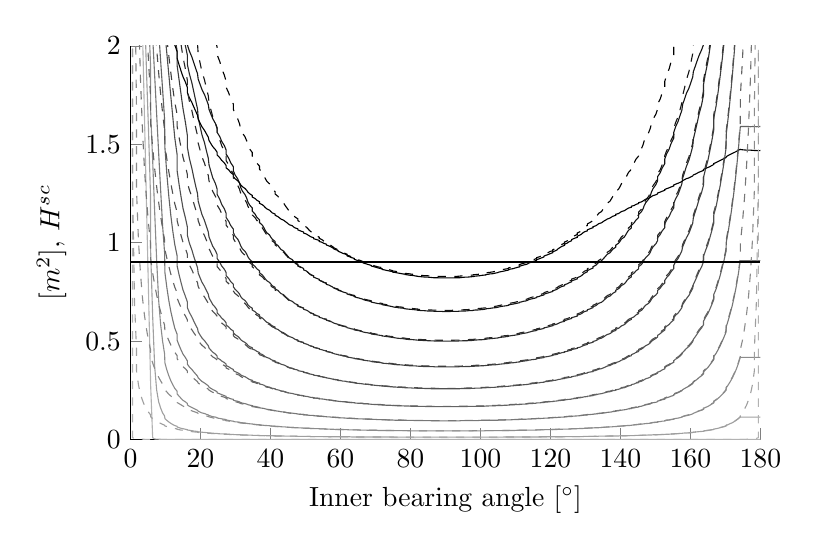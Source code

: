 % This file was created by matlab2tikz v0.4.0.
% Copyright (c) 2008--2013, Nico Schlömer <nico.schloemer@gmail.com>
% All rights reserved.
% 
% The latest updates can be retrieved from
%   http://www.mathworks.com/matlabcentral/fileexchange/22022-matlab2tikz
% where you can also make suggestions and rate matlab2tikz.
% 
% % -*- root: TestingFigures.tex -*-
% 

% defining custom colors
\definecolor{mycolor1}{rgb}{0.622,0.622,0.622}%
\definecolor{mycolor2}{rgb}{0.544,0.544,0.544}%
\definecolor{mycolor3}{rgb}{0.467,0.467,0.467}%
\definecolor{mycolor4}{rgb}{0.389,0.389,0.389}%

\begin{tikzpicture}

\begin{axis}[%
width=8cm,
height=5cm,
scale only axis,
xmin=0,
xmax=180,
xlabel={Inner bearing angle $[^{\circ}]$},
ymin=0,
ymax=2,
ylabel={$[m^2]$, $H^{sc}$},
axis x line*=bottom,
axis y line*=left,
y post scale=1
]
\addplot [
color=white!70!black,
solid,
forget plot
]
table[row sep=crcr]{
3.434 2.074\\
4.004 1.634\\
4.574 1.194\\
5.143 0.755\\
5.711 0.317\\
5.768 0.273\\
6.34 0.009\\
6.911 0.003\\
7.481 0.002\\
8.049 0.002\\
8.616 0.001\\
9.181 0.001\\
9.744 0.001\\
9.841 0.001\\
10.408 0.001\\
10.972 0.001\\
11.535 0.001\\
12.095 0.001\\
12.653 0.001\\
13.339 0.001\\
13.339 0.001\\
13.897 0.001\\
14.452 0.0\\
15.005 0.0\\
15.709 0.0\\
16.26 0.0\\
16.26 0.0\\
16.809 0.0\\
17.526 0.0\\
18.072 0.0\\
18.616 0.0\\
19.156 0.0\\
19.344 0.0\\
19.885 0.0\\
20.422 0.0\\
21.161 0.0\\
21.695 0.0\\
22.225 0.0\\
22.443 0.0\\
22.973 0.0\\
23.499 0.0\\
24.254 0.0\\
24.775 0.0\\
24.775 0.0\\
25.537 0.0\\
26.053 0.0\\
26.822 0.0\\
27.332 0.0\\
27.332 0.0\\
28.106 0.0\\
28.61 0.0\\
29.389 0.0\\
29.389 0.0\\
29.887 0.0\\
30.669 0.0\\
31.159 0.0\\
31.457 0.0\\
31.945 0.0\\
32.735 0.0\\
33.215 0.0\\
33.53 0.0\\
34.007 0.0\\
34.804 0.0\\
34.804 0.0\\
35.605 0.0\\
36.069 0.0\\
36.87 0.0\\
36.87 0.0\\
37.674 0.0\\
38.125 0.0\\
38.48 0.0\\
38.928 0.0\\
39.732 0.0\\
40.101 0.0\\
40.539 0.0\\
41.348 0.0\\
41.348 0.0\\
42.158 0.0\\
42.58 0.0\\
42.969 0.0\\
43.781 0.0\\
44.193 0.0\\
44.594 0.0\\
45 0.0\\
45.406 0.0\\
46.219 0.0\\
46.614 0.0\\
47.031 0.0\\
47.842 0.0\\
47.842 0.0\\
48.652 0.0\\
49.461 0.0\\
49.461 0.0\\
50.268 0.0\\
50.711 0.0\\
51.072 0.0\\
51.52 0.0\\
52.326 0.0\\
52.326 0.0\\
53.13 0.0\\
53.931 0.0\\
53.931 0.0\\
54.728 0.0\\
55.196 0.0\\
55.993 0.0\\
55.993 0.0\\
56.785 0.0\\
57.265 0.0\\
57.75 0.0\\
58.055 0.0\\
58.543 0.0\\
59.331 0.0\\
59.331 0.0\\
60.113 0.0\\
60.611 0.0\\
61.39 0.0\\
61.894 0.0\\
61.894 0.0\\
62.668 0.0\\
63.178 0.0\\
63.947 0.0\\
63.947 0.0\\
64.463 0.0\\
65.225 0.0\\
65.746 0.0\\
66.272 0.0\\
66.501 0.0\\
67.027 0.0\\
67.775 0.0\\
68.305 0.0\\
68.839 0.0\\
68.839 0.0\\
69.578 0.0\\
70.115 0.0\\
70.656 0.0\\
71.384 0.0\\
71.928 0.0\\
71.928 0.0\\
72.474 0.0\\
73.191 0.0\\
73.74 0.0\\
74.291 0.0\\
74.846 0.0\\
74.995 0.0\\
75.548 0.0\\
76.103 0.0\\
76.661 0.0\\
77.347 0.0\\
77.905 0.0\\
78.465 0.0\\
78.465 0.0\\
79.028 0.0\\
79.592 0.0\\
80.256 0.0\\
80.819 0.0\\
81.384 0.0\\
81.951 0.0\\
81.951 0.0\\
82.519 9.99e-05\\
83.089 9.965e-05\\
83.66 9.941e-05\\
84.232 9.919e-05\\
84.857 9.998e-05\\
85.426 9.98e-05\\
85.996 9.965e-05\\
85.996 9.965e-05\\
86.566 9.951e-05\\
87.138 9.94e-05\\
87.709 9.93e-05\\
88.282 9.923e-05\\
88.854 9.917e-05\\
89.427 9.913e-05\\
90 9.912e-05\\
90 9.912e-05\\
90.573 9.912e-05\\
91.146 9.915e-05\\
91.718 9.919e-05\\
92.291 9.926e-05\\
92.862 9.934e-05\\
93.434 9.945e-05\\
94.004 9.957e-05\\
94.004 9.957e-05\\
94.574 9.971e-05\\
95.143 9.988e-05\\
95.768 9.908e-05\\
96.34 9.929e-05\\
96.911 9.951e-05\\
97.481 9.976e-05\\
98.049 0.0\\
98.049 0.0\\
98.616 0.0\\
99.181 0.0\\
99.744 0.0\\
100.408 0.0\\
100.972 0.0\\
101.535 0.0\\
101.535 0.0\\
102.095 0.0\\
102.653 0.0\\
103.339 0.0\\
103.897 0.0\\
104.452 0.0\\
105.005 0.0\\
105.154 0.0\\
105.709 0.0\\
106.26 0.0\\
106.809 0.0\\
107.526 0.0\\
108.072 0.0\\
108.072 0.0\\
108.616 0.0\\
109.344 0.0\\
109.885 0.0\\
110.422 0.0\\
111.161 0.0\\
111.161 0.0\\
111.695 0.0\\
112.225 0.0\\
112.973 0.0\\
113.499 0.0\\
113.728 0.0\\
114.254 0.0\\
114.775 0.0\\
115.537 0.0\\
116.053 0.0\\
116.053 0.0\\
116.822 0.0\\
117.332 0.0\\
118.106 0.0\\
118.106 0.0\\
118.61 0.0\\
119.389 0.0\\
119.887 0.0\\
120.669 0.0\\
120.669 0.0\\
121.457 0.0\\
121.945 0.0\\
122.25 0.0\\
122.735 0.0\\
123.215 0.0\\
124.007 0.0\\
124.007 0.0\\
124.804 0.0\\
125.272 0.0\\
126.069 0.0\\
126.069 0.0\\
126.87 0.0\\
127.674 0.0\\
127.674 0.0\\
128.48 0.0\\
128.928 0.0\\
129.289 0.0\\
129.732 0.0\\
130.539 0.0\\
130.539 0.0\\
131.348 0.0\\
132.158 0.0\\
132.158 0.0\\
132.969 0.0\\
133.386 0.0\\
133.781 0.0\\
134.594 0.0\\
135 0.0\\
135.406 0.0\\
135.807 0.0\\
136.219 0.0\\
137.031 0.0\\
137.42 0.0\\
137.842 0.0\\
138.652 0.0\\
138.652 0.0\\
139.461 0.0\\
139.899 0.0\\
140.268 0.0\\
141.072 0.0\\
141.52 0.0\\
141.875 0.0\\
142.326 0.0\\
143.13 0.0\\
143.13 0.0\\
143.931 0.0\\
144.395 0.0\\
145.196 0.0\\
145.196 0.0\\
145.993 0.0\\
146.47 0.0\\
146.785 0.0\\
147.265 0.0\\
148.055 0.0\\
148.543 0.0\\
148.841 0.0\\
149.331 0.0\\
150.113 0.0\\
150.611 0.0\\
150.611 0.0\\
151.39 0.0\\
151.894 0.0\\
152.668 0.0\\
152.668 0.0\\
153.178 0.0\\
153.947 0.0\\
154.463 0.0\\
155.225 0.0\\
155.225 0.0\\
155.746 0.0\\
156.501 0.0\\
157.027 0.0\\
157.557 0.0\\
157.775 0.0\\
158.305 0.0\\
158.839 0.0\\
159.578 0.0\\
160.115 0.0\\
160.656 0.0\\
160.844 0.0\\
161.384 0.0\\
161.928 0.0\\
162.474 0.0\\
163.191 0.0\\
163.74 0.0\\
163.74 0.0\\
164.291 0.0\\
164.995 0.0\\
165.548 0.0\\
166.103 0.0\\
166.661 0.0\\
166.661 0.0\\
167.347 0.0\\
167.905 0.0\\
168.465 0.0\\
169.028 0.001\\
169.592 0.001\\
170.159 0.001\\
170.256 0.001\\
170.819 0.001\\
171.384 0.001\\
171.951 0.001\\
172.519 0.001\\
173.089 0.001\\
173.66 0.001\\
174.232 0.001\\
174.289 0.001\\
174.857 0.001\\
175.426 0.001\\
175.996 0.001\\
176.566 0.001\\
177.138 0.001\\
177.709 0.001\\
178.282 0.001\\
178.282 0.001\\
178.854 0.001\\
179.427 0.001\\
180 0.001\\
};
\addplot [
color=mycolor1,
solid,
forget plot
]
table[row sep=crcr]{
4.004 2.197\\
4.574 1.871\\
5.143 1.576\\
5.711 1.248\\
5.768 0.953\\
6.34 0.625\\
6.911 0.371\\
7.481 0.251\\
8.049 0.192\\
8.616 0.16\\
9.181 0.135\\
9.744 0.12\\
9.841 0.106\\
10.408 0.097\\
10.972 0.089\\
11.535 0.082\\
12.095 0.076\\
12.653 0.071\\
13.339 0.067\\
13.339 0.064\\
13.897 0.06\\
14.452 0.057\\
15.005 0.055\\
15.709 0.052\\
16.26 0.05\\
16.26 0.048\\
16.809 0.047\\
17.526 0.045\\
18.072 0.043\\
18.616 0.042\\
19.156 0.041\\
19.344 0.039\\
19.885 0.038\\
20.422 0.037\\
21.161 0.036\\
21.695 0.035\\
22.225 0.034\\
22.443 0.033\\
22.973 0.033\\
23.499 0.032\\
24.254 0.031\\
24.775 0.031\\
24.775 0.03\\
25.537 0.029\\
26.053 0.029\\
26.822 0.028\\
27.332 0.028\\
27.332 0.027\\
28.106 0.027\\
28.61 0.026\\
29.389 0.026\\
29.389 0.025\\
29.887 0.025\\
30.669 0.024\\
31.159 0.024\\
31.457 0.024\\
31.945 0.023\\
32.735 0.023\\
33.215 0.023\\
33.53 0.022\\
34.007 0.022\\
34.804 0.022\\
34.804 0.021\\
35.605 0.021\\
36.069 0.021\\
36.87 0.021\\
36.87 0.02\\
37.674 0.02\\
38.125 0.02\\
38.48 0.02\\
38.928 0.019\\
39.732 0.019\\
40.101 0.019\\
40.539 0.019\\
41.348 0.019\\
41.348 0.018\\
42.158 0.018\\
42.58 0.018\\
42.969 0.018\\
43.781 0.018\\
44.193 0.017\\
44.594 0.017\\
45 0.017\\
45.406 0.017\\
46.219 0.017\\
46.614 0.017\\
47.031 0.017\\
47.842 0.016\\
47.842 0.016\\
48.652 0.016\\
49.461 0.016\\
49.461 0.016\\
50.268 0.016\\
50.711 0.016\\
51.072 0.016\\
51.52 0.015\\
52.326 0.015\\
52.326 0.015\\
53.13 0.015\\
53.931 0.015\\
53.931 0.015\\
54.728 0.015\\
55.196 0.015\\
55.993 0.015\\
55.993 0.015\\
56.785 0.014\\
57.265 0.014\\
57.75 0.014\\
58.055 0.014\\
58.543 0.014\\
59.331 0.014\\
59.331 0.014\\
60.113 0.014\\
60.611 0.014\\
61.39 0.014\\
61.894 0.014\\
61.894 0.014\\
62.668 0.014\\
63.178 0.013\\
63.947 0.013\\
63.947 0.013\\
64.463 0.013\\
65.225 0.013\\
65.746 0.013\\
66.272 0.013\\
66.501 0.013\\
67.027 0.013\\
67.775 0.013\\
68.305 0.013\\
68.839 0.013\\
68.839 0.013\\
69.578 0.013\\
70.115 0.013\\
70.656 0.013\\
71.384 0.013\\
71.928 0.013\\
71.928 0.013\\
72.474 0.013\\
73.191 0.013\\
73.74 0.013\\
74.291 0.012\\
74.846 0.012\\
74.995 0.012\\
75.548 0.012\\
76.103 0.012\\
76.661 0.012\\
77.347 0.012\\
77.905 0.012\\
78.465 0.012\\
78.465 0.012\\
79.028 0.012\\
79.592 0.012\\
80.256 0.012\\
80.819 0.012\\
81.384 0.012\\
81.951 0.012\\
81.951 0.012\\
82.519 0.012\\
83.089 0.012\\
83.66 0.012\\
84.232 0.012\\
84.857 0.012\\
85.426 0.012\\
85.996 0.012\\
85.996 0.012\\
86.566 0.012\\
87.138 0.012\\
87.709 0.012\\
88.282 0.012\\
88.854 0.012\\
89.427 0.012\\
90 0.012\\
90 0.012\\
90.573 0.012\\
91.146 0.012\\
91.718 0.012\\
92.291 0.012\\
92.862 0.012\\
93.434 0.012\\
94.004 0.012\\
94.004 0.012\\
94.574 0.012\\
95.143 0.012\\
95.768 0.012\\
96.34 0.012\\
96.911 0.012\\
97.481 0.012\\
98.049 0.012\\
98.049 0.012\\
98.616 0.012\\
99.181 0.012\\
99.744 0.012\\
100.408 0.012\\
100.972 0.012\\
101.535 0.012\\
101.535 0.012\\
102.095 0.012\\
102.653 0.012\\
103.339 0.012\\
103.897 0.012\\
104.452 0.012\\
105.005 0.012\\
105.154 0.012\\
105.709 0.012\\
106.26 0.012\\
106.809 0.013\\
107.526 0.013\\
108.072 0.013\\
108.072 0.013\\
108.616 0.013\\
109.344 0.013\\
109.885 0.013\\
110.422 0.013\\
111.161 0.013\\
111.161 0.013\\
111.695 0.013\\
112.225 0.013\\
112.973 0.013\\
113.499 0.013\\
113.728 0.013\\
114.254 0.013\\
114.775 0.013\\
115.537 0.013\\
116.053 0.013\\
116.053 0.013\\
116.822 0.013\\
117.332 0.013\\
118.106 0.014\\
118.106 0.014\\
118.61 0.014\\
119.389 0.014\\
119.887 0.014\\
120.669 0.014\\
120.669 0.014\\
121.457 0.014\\
121.945 0.014\\
122.25 0.014\\
122.735 0.014\\
123.215 0.014\\
124.007 0.014\\
124.007 0.015\\
124.804 0.015\\
125.272 0.015\\
126.069 0.015\\
126.069 0.015\\
126.87 0.015\\
127.674 0.015\\
127.674 0.015\\
128.48 0.015\\
128.928 0.015\\
129.289 0.015\\
129.732 0.016\\
130.539 0.016\\
130.539 0.016\\
131.348 0.016\\
132.158 0.016\\
132.158 0.016\\
132.969 0.016\\
133.386 0.016\\
133.781 0.017\\
134.594 0.017\\
135 0.017\\
135.406 0.017\\
135.807 0.017\\
136.219 0.017\\
137.031 0.018\\
137.42 0.018\\
137.842 0.018\\
138.652 0.018\\
138.652 0.018\\
139.461 0.018\\
139.899 0.019\\
140.268 0.019\\
141.072 0.019\\
141.52 0.019\\
141.875 0.019\\
142.326 0.02\\
143.13 0.02\\
143.13 0.02\\
143.931 0.02\\
144.395 0.021\\
145.196 0.021\\
145.196 0.021\\
145.993 0.021\\
146.47 0.022\\
146.785 0.022\\
147.265 0.022\\
148.055 0.023\\
148.543 0.023\\
148.841 0.023\\
149.331 0.024\\
150.113 0.024\\
150.611 0.024\\
150.611 0.025\\
151.39 0.025\\
151.894 0.025\\
152.668 0.026\\
152.668 0.026\\
153.178 0.027\\
153.947 0.027\\
154.463 0.028\\
155.225 0.028\\
155.225 0.029\\
155.746 0.029\\
156.501 0.03\\
157.027 0.031\\
157.557 0.031\\
157.775 0.032\\
158.305 0.033\\
158.839 0.033\\
159.578 0.034\\
160.115 0.035\\
160.656 0.036\\
160.844 0.037\\
161.384 0.038\\
161.928 0.039\\
162.474 0.04\\
163.191 0.041\\
163.74 0.042\\
163.74 0.043\\
164.291 0.045\\
164.995 0.046\\
165.548 0.048\\
166.103 0.049\\
166.661 0.051\\
166.661 0.053\\
167.347 0.055\\
167.905 0.057\\
168.465 0.06\\
169.028 0.063\\
169.592 0.065\\
170.159 0.069\\
170.256 0.072\\
170.819 0.076\\
171.384 0.081\\
171.951 0.085\\
172.519 0.091\\
173.089 0.098\\
173.66 0.105\\
174.232 0.114\\
174.289 0.114\\
174.857 0.114\\
175.426 0.114\\
175.996 0.114\\
176.566 0.114\\
177.138 0.114\\
177.709 0.114\\
178.282 0.114\\
178.282 0.114\\
178.854 0.114\\
179.427 0.114\\
180 0.114\\
};
\addplot [
color=mycolor2,
solid,
forget plot
]
table[row sep=crcr]{
5.143 2.159\\
5.711 1.912\\
5.768 1.664\\
6.34 1.417\\
6.911 1.157\\
7.481 0.911\\
8.049 0.708\\
8.616 0.584\\
9.181 0.499\\
9.744 0.435\\
9.841 0.389\\
10.408 0.352\\
10.972 0.323\\
11.535 0.298\\
12.095 0.278\\
12.653 0.26\\
13.339 0.245\\
13.339 0.231\\
13.897 0.22\\
14.452 0.209\\
15.005 0.199\\
15.709 0.191\\
16.26 0.183\\
16.26 0.176\\
16.809 0.169\\
17.526 0.163\\
18.072 0.158\\
18.616 0.153\\
19.156 0.148\\
19.344 0.144\\
19.885 0.139\\
20.422 0.135\\
21.161 0.132\\
21.695 0.128\\
22.225 0.125\\
22.443 0.122\\
22.973 0.119\\
23.499 0.116\\
24.254 0.114\\
24.775 0.111\\
24.775 0.109\\
25.537 0.107\\
26.053 0.105\\
26.822 0.103\\
27.332 0.101\\
27.332 0.099\\
28.106 0.097\\
28.61 0.095\\
29.389 0.093\\
29.389 0.092\\
29.887 0.09\\
30.669 0.089\\
31.159 0.088\\
31.457 0.086\\
31.945 0.085\\
32.735 0.084\\
33.215 0.082\\
33.53 0.081\\
34.007 0.08\\
34.804 0.079\\
34.804 0.078\\
35.605 0.077\\
36.069 0.076\\
36.87 0.075\\
36.87 0.074\\
37.674 0.073\\
38.125 0.072\\
38.48 0.071\\
38.928 0.071\\
39.732 0.07\\
40.101 0.069\\
40.539 0.068\\
41.348 0.068\\
41.348 0.067\\
42.158 0.066\\
42.58 0.066\\
42.969 0.065\\
43.781 0.064\\
44.193 0.064\\
44.594 0.063\\
45 0.063\\
45.406 0.062\\
46.219 0.061\\
46.614 0.061\\
47.031 0.06\\
47.842 0.06\\
47.842 0.059\\
48.652 0.059\\
49.461 0.058\\
49.461 0.058\\
50.268 0.058\\
50.711 0.057\\
51.072 0.057\\
51.52 0.056\\
52.326 0.056\\
52.326 0.055\\
53.13 0.055\\
53.931 0.055\\
53.931 0.054\\
54.728 0.054\\
55.196 0.054\\
55.993 0.053\\
55.993 0.053\\
56.785 0.053\\
57.265 0.052\\
57.75 0.052\\
58.055 0.052\\
58.543 0.051\\
59.331 0.051\\
59.331 0.051\\
60.113 0.051\\
60.611 0.05\\
61.39 0.05\\
61.894 0.05\\
61.894 0.05\\
62.668 0.049\\
63.178 0.049\\
63.947 0.049\\
63.947 0.049\\
64.463 0.049\\
65.225 0.048\\
65.746 0.048\\
66.272 0.048\\
66.501 0.048\\
67.027 0.048\\
67.775 0.047\\
68.305 0.047\\
68.839 0.047\\
68.839 0.047\\
69.578 0.047\\
70.115 0.047\\
70.656 0.046\\
71.384 0.046\\
71.928 0.046\\
71.928 0.046\\
72.474 0.046\\
73.191 0.046\\
73.74 0.046\\
74.291 0.046\\
74.846 0.045\\
74.995 0.045\\
75.548 0.045\\
76.103 0.045\\
76.661 0.045\\
77.347 0.045\\
77.905 0.045\\
78.465 0.045\\
78.465 0.045\\
79.028 0.045\\
79.592 0.044\\
80.256 0.044\\
80.819 0.044\\
81.384 0.044\\
81.951 0.044\\
81.951 0.044\\
82.519 0.044\\
83.089 0.044\\
83.66 0.044\\
84.232 0.044\\
84.857 0.044\\
85.426 0.044\\
85.996 0.044\\
85.996 0.044\\
86.566 0.044\\
87.138 0.044\\
87.709 0.044\\
88.282 0.044\\
88.854 0.044\\
89.427 0.044\\
90 0.044\\
90 0.044\\
90.573 0.044\\
91.146 0.044\\
91.718 0.044\\
92.291 0.044\\
92.862 0.044\\
93.434 0.044\\
94.004 0.044\\
94.004 0.044\\
94.574 0.044\\
95.143 0.044\\
95.768 0.044\\
96.34 0.044\\
96.911 0.044\\
97.481 0.044\\
98.049 0.044\\
98.049 0.044\\
98.616 0.044\\
99.181 0.044\\
99.744 0.044\\
100.408 0.044\\
100.972 0.044\\
101.535 0.045\\
101.535 0.045\\
102.095 0.045\\
102.653 0.045\\
103.339 0.045\\
103.897 0.045\\
104.452 0.045\\
105.005 0.045\\
105.154 0.045\\
105.709 0.045\\
106.26 0.045\\
106.809 0.046\\
107.526 0.046\\
108.072 0.046\\
108.072 0.046\\
108.616 0.046\\
109.344 0.046\\
109.885 0.046\\
110.422 0.047\\
111.161 0.047\\
111.161 0.047\\
111.695 0.047\\
112.225 0.047\\
112.973 0.047\\
113.499 0.048\\
113.728 0.048\\
114.254 0.048\\
114.775 0.048\\
115.537 0.048\\
116.053 0.048\\
116.053 0.049\\
116.822 0.049\\
117.332 0.049\\
118.106 0.049\\
118.106 0.05\\
118.61 0.05\\
119.389 0.05\\
119.887 0.05\\
120.669 0.051\\
120.669 0.051\\
121.457 0.051\\
121.945 0.051\\
122.25 0.052\\
122.735 0.052\\
123.215 0.052\\
124.007 0.053\\
124.007 0.053\\
124.804 0.053\\
125.272 0.053\\
126.069 0.054\\
126.069 0.054\\
126.87 0.054\\
127.674 0.055\\
127.674 0.055\\
128.48 0.056\\
128.928 0.056\\
129.289 0.056\\
129.732 0.057\\
130.539 0.057\\
130.539 0.058\\
131.348 0.058\\
132.158 0.059\\
132.158 0.059\\
132.969 0.06\\
133.386 0.06\\
133.781 0.06\\
134.594 0.061\\
135 0.062\\
135.406 0.062\\
135.807 0.063\\
136.219 0.063\\
137.031 0.064\\
137.42 0.064\\
137.842 0.065\\
138.652 0.066\\
138.652 0.066\\
139.461 0.067\\
139.899 0.068\\
140.268 0.068\\
141.072 0.069\\
141.52 0.07\\
141.875 0.071\\
142.326 0.071\\
143.13 0.072\\
143.13 0.073\\
143.931 0.074\\
144.395 0.075\\
145.196 0.076\\
145.196 0.077\\
145.993 0.078\\
146.47 0.079\\
146.785 0.08\\
147.265 0.081\\
148.055 0.082\\
148.543 0.083\\
148.841 0.084\\
149.331 0.086\\
150.113 0.087\\
150.611 0.088\\
150.611 0.09\\
151.39 0.091\\
151.894 0.093\\
152.668 0.094\\
152.668 0.096\\
153.178 0.097\\
153.947 0.099\\
154.463 0.101\\
155.225 0.103\\
155.225 0.105\\
155.746 0.107\\
156.501 0.109\\
157.027 0.111\\
157.557 0.114\\
157.775 0.116\\
158.305 0.119\\
158.839 0.121\\
159.578 0.124\\
160.115 0.127\\
160.656 0.13\\
160.844 0.133\\
161.384 0.137\\
161.928 0.141\\
162.474 0.145\\
163.191 0.149\\
163.74 0.153\\
163.74 0.158\\
164.291 0.163\\
164.995 0.168\\
165.548 0.174\\
166.103 0.18\\
166.661 0.186\\
166.661 0.193\\
167.347 0.201\\
167.905 0.209\\
168.465 0.218\\
169.028 0.228\\
169.592 0.238\\
170.159 0.25\\
170.256 0.263\\
170.819 0.278\\
171.384 0.294\\
171.951 0.312\\
172.519 0.333\\
173.089 0.356\\
173.66 0.384\\
174.232 0.416\\
174.289 0.417\\
174.857 0.417\\
175.426 0.417\\
175.996 0.417\\
176.566 0.417\\
177.138 0.417\\
177.709 0.417\\
178.282 0.417\\
178.282 0.417\\
178.854 0.417\\
179.427 0.417\\
180 0.417\\
};
\addplot [
color=mycolor3,
solid,
forget plot
]
table[row sep=crcr]{
6.34 2.045\\
6.911 1.848\\
7.481 1.651\\
8.049 1.456\\
8.616 1.268\\
9.181 1.085\\
9.744 0.95\\
9.841 0.848\\
10.408 0.77\\
10.972 0.704\\
11.535 0.65\\
12.095 0.606\\
12.653 0.566\\
13.339 0.534\\
13.339 0.504\\
13.897 0.478\\
14.452 0.455\\
15.005 0.434\\
15.709 0.416\\
16.26 0.399\\
16.26 0.383\\
16.809 0.369\\
17.526 0.356\\
18.072 0.344\\
18.616 0.333\\
19.156 0.322\\
19.344 0.313\\
19.885 0.304\\
20.422 0.295\\
21.161 0.287\\
21.695 0.28\\
22.225 0.273\\
22.443 0.266\\
22.973 0.26\\
23.499 0.254\\
24.254 0.248\\
24.775 0.242\\
24.775 0.237\\
25.537 0.232\\
26.053 0.228\\
26.822 0.223\\
27.332 0.219\\
27.332 0.215\\
28.106 0.211\\
28.61 0.207\\
29.389 0.204\\
29.389 0.2\\
29.887 0.197\\
30.669 0.194\\
31.159 0.191\\
31.457 0.188\\
31.945 0.185\\
32.735 0.182\\
33.215 0.18\\
33.53 0.177\\
34.007 0.175\\
34.804 0.172\\
34.804 0.17\\
35.605 0.168\\
36.069 0.166\\
36.87 0.163\\
36.87 0.161\\
37.674 0.159\\
38.125 0.158\\
38.48 0.156\\
38.928 0.154\\
39.732 0.152\\
40.101 0.151\\
40.539 0.149\\
41.348 0.147\\
41.348 0.146\\
42.158 0.144\\
42.58 0.143\\
42.969 0.141\\
43.781 0.14\\
44.193 0.139\\
44.594 0.137\\
45 0.136\\
45.406 0.135\\
46.219 0.134\\
46.614 0.133\\
47.031 0.132\\
47.842 0.13\\
47.842 0.129\\
48.652 0.128\\
49.461 0.127\\
49.461 0.126\\
50.268 0.125\\
50.711 0.124\\
51.072 0.123\\
51.52 0.123\\
52.326 0.122\\
52.326 0.121\\
53.13 0.12\\
53.931 0.119\\
53.931 0.118\\
54.728 0.118\\
55.196 0.117\\
55.993 0.116\\
55.993 0.115\\
56.785 0.115\\
57.265 0.114\\
57.75 0.113\\
58.055 0.113\\
58.543 0.112\\
59.331 0.112\\
59.331 0.111\\
60.113 0.11\\
60.611 0.11\\
61.39 0.109\\
61.894 0.109\\
61.894 0.108\\
62.668 0.108\\
63.178 0.107\\
63.947 0.107\\
63.947 0.106\\
64.463 0.106\\
65.225 0.105\\
65.746 0.105\\
66.272 0.105\\
66.501 0.104\\
67.027 0.104\\
67.775 0.103\\
68.305 0.103\\
68.839 0.103\\
68.839 0.102\\
69.578 0.102\\
70.115 0.102\\
70.656 0.101\\
71.384 0.101\\
71.928 0.101\\
71.928 0.1\\
72.474 0.1\\
73.191 0.1\\
73.74 0.099\\
74.291 0.099\\
74.846 0.099\\
74.995 0.099\\
75.548 0.098\\
76.103 0.098\\
76.661 0.098\\
77.347 0.098\\
77.905 0.098\\
78.465 0.097\\
78.465 0.097\\
79.028 0.097\\
79.592 0.097\\
80.256 0.097\\
80.819 0.097\\
81.384 0.096\\
81.951 0.096\\
81.951 0.096\\
82.519 0.096\\
83.089 0.096\\
83.66 0.096\\
84.232 0.096\\
84.857 0.096\\
85.426 0.096\\
85.996 0.096\\
85.996 0.095\\
86.566 0.095\\
87.138 0.095\\
87.709 0.095\\
88.282 0.095\\
88.854 0.095\\
89.427 0.095\\
90 0.095\\
90 0.095\\
90.573 0.095\\
91.146 0.095\\
91.718 0.095\\
92.291 0.095\\
92.862 0.095\\
93.434 0.095\\
94.004 0.095\\
94.004 0.095\\
94.574 0.096\\
95.143 0.096\\
95.768 0.096\\
96.34 0.096\\
96.911 0.096\\
97.481 0.096\\
98.049 0.096\\
98.049 0.096\\
98.616 0.096\\
99.181 0.096\\
99.744 0.097\\
100.408 0.097\\
100.972 0.097\\
101.535 0.097\\
101.535 0.097\\
102.095 0.097\\
102.653 0.098\\
103.339 0.098\\
103.897 0.098\\
104.452 0.098\\
105.005 0.098\\
105.154 0.099\\
105.709 0.099\\
106.26 0.099\\
106.809 0.099\\
107.526 0.1\\
108.072 0.1\\
108.072 0.1\\
108.616 0.1\\
109.344 0.101\\
109.885 0.101\\
110.422 0.101\\
111.161 0.102\\
111.161 0.102\\
111.695 0.102\\
112.225 0.103\\
112.973 0.103\\
113.499 0.104\\
113.728 0.104\\
114.254 0.104\\
114.775 0.105\\
115.537 0.105\\
116.053 0.106\\
116.053 0.106\\
116.822 0.107\\
117.332 0.107\\
118.106 0.108\\
118.106 0.108\\
118.61 0.109\\
119.389 0.109\\
119.887 0.11\\
120.669 0.11\\
120.669 0.111\\
121.457 0.111\\
121.945 0.112\\
122.25 0.113\\
122.735 0.113\\
123.215 0.114\\
124.007 0.114\\
124.007 0.115\\
124.804 0.116\\
125.272 0.117\\
126.069 0.117\\
126.069 0.118\\
126.87 0.119\\
127.674 0.12\\
127.674 0.12\\
128.48 0.121\\
128.928 0.122\\
129.289 0.123\\
129.732 0.124\\
130.539 0.125\\
130.539 0.126\\
131.348 0.127\\
132.158 0.128\\
132.158 0.129\\
132.969 0.13\\
133.386 0.131\\
133.781 0.132\\
134.594 0.133\\
135 0.134\\
135.406 0.135\\
135.807 0.136\\
136.219 0.138\\
137.031 0.139\\
137.42 0.14\\
137.842 0.142\\
138.652 0.143\\
138.652 0.145\\
139.461 0.146\\
139.899 0.148\\
140.268 0.149\\
141.072 0.151\\
141.52 0.152\\
141.875 0.154\\
142.326 0.156\\
143.13 0.157\\
143.13 0.159\\
143.931 0.161\\
144.395 0.163\\
145.196 0.165\\
145.196 0.167\\
145.993 0.169\\
146.47 0.172\\
146.785 0.174\\
147.265 0.176\\
148.055 0.179\\
148.543 0.181\\
148.841 0.184\\
149.331 0.187\\
150.113 0.189\\
150.611 0.192\\
150.611 0.195\\
151.39 0.199\\
151.894 0.202\\
152.668 0.205\\
152.668 0.209\\
153.178 0.212\\
153.947 0.216\\
154.463 0.22\\
155.225 0.224\\
155.225 0.228\\
155.746 0.233\\
156.501 0.238\\
157.027 0.243\\
157.557 0.248\\
157.775 0.253\\
158.305 0.259\\
158.839 0.264\\
159.578 0.271\\
160.115 0.277\\
160.656 0.284\\
160.844 0.291\\
161.384 0.299\\
161.928 0.306\\
162.474 0.315\\
163.191 0.324\\
163.74 0.334\\
163.74 0.344\\
164.291 0.354\\
164.995 0.366\\
165.548 0.379\\
166.103 0.392\\
166.661 0.406\\
166.661 0.421\\
167.347 0.438\\
167.905 0.456\\
168.465 0.475\\
169.028 0.497\\
169.592 0.52\\
170.159 0.545\\
170.256 0.574\\
170.819 0.606\\
171.384 0.642\\
171.951 0.68\\
172.519 0.725\\
173.089 0.777\\
173.66 0.837\\
174.232 0.906\\
174.289 0.909\\
174.857 0.909\\
175.426 0.909\\
175.996 0.909\\
176.566 0.909\\
177.138 0.909\\
177.709 0.909\\
178.282 0.909\\
178.282 0.909\\
178.854 0.909\\
179.427 0.909\\
180 0.909\\
};
\addplot [
color=mycolor4,
solid,
forget plot
]
table[row sep=crcr]{
8.049 2.075\\
8.616 1.924\\
9.181 1.777\\
9.744 1.627\\
9.841 1.482\\
10.408 1.345\\
10.972 1.232\\
11.535 1.137\\
12.095 1.058\\
12.653 0.991\\
13.339 0.932\\
13.339 0.881\\
13.897 0.836\\
14.452 0.797\\
15.005 0.76\\
15.709 0.727\\
16.26 0.698\\
16.26 0.67\\
16.809 0.646\\
17.526 0.623\\
18.072 0.602\\
18.616 0.582\\
19.156 0.564\\
19.344 0.547\\
19.885 0.531\\
20.422 0.516\\
21.161 0.502\\
21.695 0.489\\
22.225 0.477\\
22.443 0.465\\
22.973 0.454\\
23.499 0.444\\
24.254 0.434\\
24.775 0.424\\
24.775 0.415\\
25.537 0.407\\
26.053 0.399\\
26.822 0.391\\
27.332 0.383\\
27.332 0.376\\
28.106 0.369\\
28.61 0.363\\
29.389 0.356\\
29.389 0.35\\
29.887 0.345\\
30.669 0.339\\
31.159 0.334\\
31.457 0.329\\
31.945 0.324\\
32.735 0.319\\
33.215 0.314\\
33.53 0.31\\
34.007 0.305\\
34.804 0.301\\
34.804 0.297\\
35.605 0.293\\
36.069 0.29\\
36.87 0.286\\
36.87 0.282\\
37.674 0.279\\
38.125 0.276\\
38.48 0.272\\
38.928 0.269\\
39.732 0.266\\
40.101 0.263\\
40.539 0.26\\
41.348 0.258\\
41.348 0.255\\
42.158 0.252\\
42.58 0.25\\
42.969 0.247\\
43.781 0.245\\
44.193 0.243\\
44.594 0.24\\
45 0.238\\
45.406 0.236\\
46.219 0.234\\
46.614 0.232\\
47.031 0.23\\
47.842 0.228\\
47.842 0.226\\
48.652 0.224\\
49.461 0.223\\
49.461 0.221\\
50.268 0.219\\
50.711 0.218\\
51.072 0.216\\
51.52 0.214\\
52.326 0.213\\
52.326 0.211\\
53.13 0.21\\
53.931 0.209\\
53.931 0.207\\
54.728 0.206\\
55.196 0.205\\
55.993 0.203\\
55.993 0.202\\
56.785 0.201\\
57.265 0.2\\
57.75 0.198\\
58.055 0.197\\
58.543 0.196\\
59.331 0.195\\
59.331 0.194\\
60.113 0.193\\
60.611 0.192\\
61.39 0.191\\
61.894 0.19\\
61.894 0.189\\
62.668 0.188\\
63.178 0.188\\
63.947 0.187\\
63.947 0.186\\
64.463 0.185\\
65.225 0.184\\
65.746 0.184\\
66.272 0.183\\
66.501 0.182\\
67.027 0.181\\
67.775 0.181\\
68.305 0.18\\
68.839 0.179\\
68.839 0.179\\
69.578 0.178\\
70.115 0.178\\
70.656 0.177\\
71.384 0.176\\
71.928 0.176\\
71.928 0.175\\
72.474 0.175\\
73.191 0.174\\
73.74 0.174\\
74.291 0.174\\
74.846 0.173\\
74.995 0.173\\
75.548 0.172\\
76.103 0.172\\
76.661 0.171\\
77.347 0.171\\
77.905 0.171\\
78.465 0.17\\
78.465 0.17\\
79.028 0.17\\
79.592 0.17\\
80.256 0.169\\
80.819 0.169\\
81.384 0.169\\
81.951 0.169\\
81.951 0.168\\
82.519 0.168\\
83.089 0.168\\
83.66 0.168\\
84.232 0.168\\
84.857 0.167\\
85.426 0.167\\
85.996 0.167\\
85.996 0.167\\
86.566 0.167\\
87.138 0.167\\
87.709 0.167\\
88.282 0.167\\
88.854 0.167\\
89.427 0.167\\
90 0.167\\
90 0.167\\
90.573 0.167\\
91.146 0.167\\
91.718 0.167\\
92.291 0.167\\
92.862 0.167\\
93.434 0.167\\
94.004 0.167\\
94.004 0.167\\
94.574 0.167\\
95.143 0.167\\
95.768 0.167\\
96.34 0.168\\
96.911 0.168\\
97.481 0.168\\
98.049 0.168\\
98.049 0.168\\
98.616 0.168\\
99.181 0.169\\
99.744 0.169\\
100.408 0.169\\
100.972 0.169\\
101.535 0.17\\
101.535 0.17\\
102.095 0.17\\
102.653 0.171\\
103.339 0.171\\
103.897 0.171\\
104.452 0.172\\
105.005 0.172\\
105.154 0.173\\
105.709 0.173\\
106.26 0.173\\
106.809 0.174\\
107.526 0.174\\
108.072 0.175\\
108.072 0.175\\
108.616 0.176\\
109.344 0.176\\
109.885 0.177\\
110.422 0.177\\
111.161 0.178\\
111.161 0.179\\
111.695 0.179\\
112.225 0.18\\
112.973 0.18\\
113.499 0.181\\
113.728 0.182\\
114.254 0.183\\
114.775 0.183\\
115.537 0.184\\
116.053 0.185\\
116.053 0.186\\
116.822 0.186\\
117.332 0.187\\
118.106 0.188\\
118.106 0.189\\
118.61 0.19\\
119.389 0.191\\
119.887 0.192\\
120.669 0.193\\
120.669 0.194\\
121.457 0.195\\
121.945 0.196\\
122.25 0.197\\
122.735 0.198\\
123.215 0.199\\
124.007 0.2\\
124.007 0.201\\
124.804 0.203\\
125.272 0.204\\
126.069 0.205\\
126.069 0.206\\
126.87 0.208\\
127.674 0.209\\
127.674 0.211\\
128.48 0.212\\
128.928 0.214\\
129.289 0.215\\
129.732 0.217\\
130.539 0.218\\
130.539 0.22\\
131.348 0.221\\
132.158 0.223\\
132.158 0.225\\
132.969 0.227\\
133.386 0.229\\
133.781 0.231\\
134.594 0.233\\
135 0.235\\
135.406 0.237\\
135.807 0.239\\
136.219 0.241\\
137.031 0.243\\
137.42 0.245\\
137.842 0.248\\
138.652 0.25\\
138.652 0.253\\
139.461 0.255\\
139.899 0.258\\
140.268 0.261\\
141.072 0.263\\
141.52 0.266\\
141.875 0.269\\
142.326 0.272\\
143.13 0.276\\
143.13 0.279\\
143.931 0.282\\
144.395 0.286\\
145.196 0.289\\
145.196 0.293\\
145.993 0.296\\
146.47 0.3\\
146.785 0.304\\
147.265 0.309\\
148.055 0.313\\
148.543 0.317\\
148.841 0.322\\
149.331 0.327\\
150.113 0.332\\
150.611 0.337\\
150.611 0.342\\
151.39 0.347\\
151.894 0.353\\
152.668 0.359\\
152.668 0.365\\
153.178 0.372\\
153.947 0.378\\
154.463 0.385\\
155.225 0.392\\
155.225 0.4\\
155.746 0.408\\
156.501 0.416\\
157.027 0.424\\
157.557 0.433\\
157.775 0.442\\
158.305 0.452\\
158.839 0.462\\
159.578 0.473\\
160.115 0.484\\
160.656 0.497\\
160.844 0.509\\
161.384 0.522\\
161.928 0.536\\
162.474 0.551\\
163.191 0.567\\
163.74 0.583\\
163.74 0.601\\
164.291 0.62\\
164.995 0.64\\
165.548 0.662\\
166.103 0.685\\
166.661 0.71\\
166.661 0.736\\
167.347 0.765\\
167.905 0.797\\
168.465 0.831\\
169.028 0.869\\
169.592 0.91\\
170.159 0.954\\
170.256 1.003\\
170.819 1.059\\
171.384 1.121\\
171.951 1.191\\
172.519 1.269\\
173.089 1.36\\
173.66 1.465\\
174.232 1.584\\
174.289 1.59\\
174.857 1.59\\
175.426 1.59\\
175.996 1.59\\
176.566 1.59\\
177.138 1.589\\
177.709 1.59\\
178.282 1.589\\
178.282 1.59\\
178.854 1.589\\
179.427 1.59\\
180 1.59\\
};
\addplot [
color=mycolor1!50!black,
solid,
forget plot
]
table[row sep=crcr]{
9.841 2.067\\
10.408 1.958\\
10.972 1.85\\
11.535 1.742\\
12.095 1.638\\
12.653 1.533\\
13.339 1.445\\
13.339 1.364\\
13.897 1.295\\
14.452 1.233\\
15.005 1.175\\
15.709 1.125\\
16.26 1.079\\
16.26 1.038\\
16.809 0.999\\
17.526 0.964\\
18.072 0.931\\
18.616 0.901\\
19.156 0.873\\
19.344 0.846\\
19.885 0.822\\
20.422 0.799\\
21.161 0.777\\
21.695 0.757\\
22.225 0.738\\
22.443 0.72\\
22.973 0.703\\
23.499 0.686\\
24.254 0.671\\
24.775 0.656\\
24.775 0.643\\
25.537 0.629\\
26.053 0.617\\
26.822 0.605\\
27.332 0.593\\
27.332 0.582\\
28.106 0.571\\
28.61 0.561\\
29.389 0.551\\
29.389 0.542\\
29.887 0.533\\
30.669 0.524\\
31.159 0.516\\
31.457 0.508\\
31.945 0.501\\
32.735 0.493\\
33.215 0.486\\
33.53 0.479\\
34.007 0.472\\
34.804 0.466\\
34.804 0.46\\
35.605 0.454\\
36.069 0.448\\
36.87 0.442\\
36.87 0.437\\
37.674 0.432\\
38.125 0.426\\
38.48 0.421\\
38.928 0.417\\
39.732 0.412\\
40.101 0.407\\
40.539 0.403\\
41.348 0.399\\
41.348 0.395\\
42.158 0.391\\
42.58 0.387\\
42.969 0.383\\
43.781 0.379\\
44.193 0.376\\
44.594 0.372\\
45 0.369\\
45.406 0.365\\
46.219 0.362\\
46.614 0.359\\
47.031 0.356\\
47.842 0.353\\
47.842 0.35\\
48.652 0.347\\
49.461 0.345\\
49.461 0.342\\
50.268 0.339\\
50.711 0.337\\
51.072 0.334\\
51.52 0.332\\
52.326 0.329\\
52.326 0.327\\
53.13 0.325\\
53.931 0.323\\
53.931 0.321\\
54.728 0.319\\
55.196 0.316\\
55.993 0.314\\
55.993 0.313\\
56.785 0.311\\
57.265 0.309\\
57.75 0.307\\
58.055 0.305\\
58.543 0.304\\
59.331 0.302\\
59.331 0.3\\
60.113 0.299\\
60.611 0.297\\
61.39 0.296\\
61.894 0.294\\
61.894 0.293\\
62.668 0.292\\
63.178 0.29\\
63.947 0.289\\
63.947 0.288\\
64.463 0.286\\
65.225 0.285\\
65.746 0.284\\
66.272 0.283\\
66.501 0.282\\
67.027 0.281\\
67.775 0.28\\
68.305 0.279\\
68.839 0.278\\
68.839 0.277\\
69.578 0.276\\
70.115 0.275\\
70.656 0.274\\
71.384 0.273\\
71.928 0.272\\
71.928 0.271\\
72.474 0.271\\
73.191 0.27\\
73.74 0.269\\
74.291 0.268\\
74.846 0.268\\
74.995 0.267\\
75.548 0.267\\
76.103 0.266\\
76.661 0.265\\
77.347 0.265\\
77.905 0.264\\
78.465 0.264\\
78.465 0.263\\
79.028 0.263\\
79.592 0.262\\
80.256 0.262\\
80.819 0.261\\
81.384 0.261\\
81.951 0.261\\
81.951 0.26\\
82.519 0.26\\
83.089 0.26\\
83.66 0.26\\
84.232 0.259\\
84.857 0.259\\
85.426 0.259\\
85.996 0.259\\
85.996 0.258\\
86.566 0.258\\
87.138 0.258\\
87.709 0.258\\
88.282 0.258\\
88.854 0.258\\
89.427 0.258\\
90 0.258\\
90 0.258\\
90.573 0.258\\
91.146 0.258\\
91.718 0.258\\
92.291 0.258\\
92.862 0.258\\
93.434 0.258\\
94.004 0.258\\
94.004 0.258\\
94.574 0.259\\
95.143 0.259\\
95.768 0.259\\
96.34 0.259\\
96.911 0.259\\
97.481 0.26\\
98.049 0.26\\
98.049 0.26\\
98.616 0.261\\
99.181 0.261\\
99.744 0.261\\
100.408 0.262\\
100.972 0.262\\
101.535 0.263\\
101.535 0.263\\
102.095 0.264\\
102.653 0.264\\
103.339 0.265\\
103.897 0.265\\
104.452 0.266\\
105.005 0.266\\
105.154 0.267\\
105.709 0.268\\
106.26 0.268\\
106.809 0.269\\
107.526 0.27\\
108.072 0.27\\
108.072 0.271\\
108.616 0.272\\
109.344 0.273\\
109.885 0.274\\
110.422 0.275\\
111.161 0.275\\
111.161 0.276\\
111.695 0.277\\
112.225 0.278\\
112.973 0.279\\
113.499 0.28\\
113.728 0.281\\
114.254 0.282\\
114.775 0.284\\
115.537 0.285\\
116.053 0.286\\
116.053 0.287\\
116.822 0.288\\
117.332 0.29\\
118.106 0.291\\
118.106 0.292\\
118.61 0.294\\
119.389 0.295\\
119.887 0.297\\
120.669 0.298\\
120.669 0.3\\
121.457 0.301\\
121.945 0.303\\
122.25 0.305\\
122.735 0.306\\
123.215 0.308\\
124.007 0.31\\
124.007 0.312\\
124.804 0.313\\
125.272 0.315\\
126.069 0.317\\
126.069 0.319\\
126.87 0.322\\
127.674 0.324\\
127.674 0.326\\
128.48 0.328\\
128.928 0.33\\
129.289 0.333\\
129.732 0.335\\
130.539 0.338\\
130.539 0.34\\
131.348 0.343\\
132.158 0.345\\
132.158 0.348\\
132.969 0.351\\
133.386 0.354\\
133.781 0.357\\
134.594 0.36\\
135 0.363\\
135.406 0.366\\
135.807 0.369\\
136.219 0.373\\
137.031 0.376\\
137.42 0.38\\
137.842 0.384\\
138.652 0.387\\
138.652 0.391\\
139.461 0.395\\
139.899 0.399\\
140.268 0.403\\
141.072 0.408\\
141.52 0.412\\
141.875 0.417\\
142.326 0.421\\
143.13 0.426\\
143.13 0.431\\
143.931 0.437\\
144.395 0.442\\
145.196 0.447\\
145.196 0.453\\
145.993 0.459\\
146.47 0.465\\
146.785 0.471\\
147.265 0.477\\
148.055 0.484\\
148.543 0.491\\
148.841 0.498\\
149.331 0.505\\
150.113 0.513\\
150.611 0.521\\
150.611 0.529\\
151.39 0.538\\
151.894 0.546\\
152.668 0.556\\
152.668 0.565\\
153.178 0.575\\
153.947 0.585\\
154.463 0.596\\
155.225 0.607\\
155.225 0.618\\
155.746 0.631\\
156.501 0.643\\
157.027 0.656\\
157.557 0.67\\
157.775 0.685\\
158.305 0.7\\
158.839 0.715\\
159.578 0.732\\
160.115 0.75\\
160.656 0.768\\
160.844 0.788\\
161.384 0.808\\
161.928 0.83\\
162.474 0.853\\
163.191 0.877\\
163.74 0.903\\
163.74 0.93\\
164.291 0.959\\
164.995 0.99\\
165.548 1.025\\
166.103 1.06\\
166.661 1.098\\
166.661 1.14\\
167.347 1.184\\
167.905 1.234\\
168.465 1.286\\
169.028 1.344\\
169.592 1.407\\
170.159 1.477\\
170.256 1.554\\
170.819 1.639\\
171.384 1.735\\
171.951 1.842\\
172.519 1.963\\
173.089 2.105\\
};
\addplot [
color=mycolor3!50!black,
solid,
forget plot
]
table[row sep=crcr]{
12.653 2.047\\
13.339 1.973\\
13.339 1.899\\
13.897 1.826\\
14.452 1.754\\
15.005 1.681\\
15.709 1.61\\
16.26 1.544\\
16.26 1.484\\
16.809 1.43\\
17.526 1.379\\
18.072 1.332\\
18.616 1.289\\
19.156 1.249\\
19.344 1.211\\
19.885 1.176\\
20.422 1.143\\
21.161 1.112\\
21.695 1.083\\
22.225 1.055\\
22.443 1.029\\
22.973 1.005\\
23.499 0.982\\
24.254 0.96\\
24.775 0.939\\
24.775 0.919\\
25.537 0.9\\
26.053 0.882\\
26.822 0.865\\
27.332 0.848\\
27.332 0.832\\
28.106 0.817\\
28.61 0.803\\
29.389 0.789\\
29.389 0.776\\
29.887 0.763\\
30.669 0.75\\
31.159 0.739\\
31.457 0.727\\
31.945 0.716\\
32.735 0.706\\
33.215 0.695\\
33.53 0.685\\
34.007 0.676\\
34.804 0.667\\
34.804 0.658\\
35.605 0.649\\
36.069 0.641\\
36.87 0.633\\
36.87 0.625\\
37.674 0.617\\
38.125 0.61\\
38.48 0.603\\
38.928 0.596\\
39.732 0.589\\
40.101 0.583\\
40.539 0.577\\
41.348 0.571\\
41.348 0.564\\
42.158 0.559\\
42.58 0.553\\
42.969 0.548\\
43.781 0.542\\
44.193 0.537\\
44.594 0.532\\
45 0.527\\
45.406 0.523\\
46.219 0.518\\
46.614 0.514\\
47.031 0.509\\
47.842 0.505\\
47.842 0.501\\
48.652 0.497\\
49.461 0.493\\
49.461 0.489\\
50.268 0.485\\
50.711 0.482\\
51.072 0.478\\
51.52 0.475\\
52.326 0.471\\
52.326 0.468\\
53.13 0.465\\
53.931 0.462\\
53.931 0.459\\
54.728 0.456\\
55.196 0.453\\
55.993 0.45\\
55.993 0.447\\
56.785 0.444\\
57.265 0.442\\
57.75 0.439\\
58.055 0.437\\
58.543 0.434\\
59.331 0.432\\
59.331 0.43\\
60.113 0.428\\
60.611 0.425\\
61.39 0.423\\
61.894 0.421\\
61.894 0.419\\
62.668 0.417\\
63.178 0.415\\
63.947 0.413\\
63.947 0.411\\
64.463 0.41\\
65.225 0.408\\
65.746 0.406\\
66.272 0.405\\
66.501 0.403\\
67.027 0.402\\
67.775 0.4\\
68.305 0.399\\
68.839 0.397\\
68.839 0.396\\
69.578 0.394\\
70.115 0.393\\
70.656 0.392\\
71.384 0.391\\
71.928 0.389\\
71.928 0.388\\
72.474 0.387\\
73.191 0.386\\
73.74 0.385\\
74.291 0.384\\
74.846 0.383\\
74.995 0.382\\
75.548 0.381\\
76.103 0.38\\
76.661 0.38\\
77.347 0.379\\
77.905 0.378\\
78.465 0.377\\
78.465 0.377\\
79.028 0.376\\
79.592 0.375\\
80.256 0.375\\
80.819 0.374\\
81.384 0.374\\
81.951 0.373\\
81.951 0.373\\
82.519 0.372\\
83.089 0.372\\
83.66 0.371\\
84.232 0.371\\
84.857 0.371\\
85.426 0.37\\
85.996 0.37\\
85.996 0.37\\
86.566 0.37\\
87.138 0.369\\
87.709 0.369\\
88.282 0.369\\
88.854 0.369\\
89.427 0.369\\
90 0.369\\
90 0.369\\
90.573 0.369\\
91.146 0.369\\
91.718 0.369\\
92.291 0.369\\
92.862 0.369\\
93.434 0.369\\
94.004 0.37\\
94.004 0.37\\
94.574 0.37\\
95.143 0.37\\
95.768 0.371\\
96.34 0.371\\
96.911 0.371\\
97.481 0.372\\
98.049 0.372\\
98.049 0.372\\
98.616 0.373\\
99.181 0.373\\
99.744 0.374\\
100.408 0.375\\
100.972 0.375\\
101.535 0.376\\
101.535 0.376\\
102.095 0.377\\
102.653 0.378\\
103.339 0.379\\
103.897 0.379\\
104.452 0.38\\
105.005 0.381\\
105.154 0.382\\
105.709 0.383\\
106.26 0.384\\
106.809 0.385\\
107.526 0.386\\
108.072 0.387\\
108.072 0.388\\
108.616 0.389\\
109.344 0.39\\
109.885 0.391\\
110.422 0.393\\
111.161 0.394\\
111.161 0.395\\
111.695 0.397\\
112.225 0.398\\
112.973 0.4\\
113.499 0.401\\
113.728 0.403\\
114.254 0.404\\
114.775 0.406\\
115.537 0.407\\
116.053 0.409\\
116.053 0.411\\
116.822 0.413\\
117.332 0.414\\
118.106 0.416\\
118.106 0.418\\
118.61 0.42\\
119.389 0.422\\
119.887 0.424\\
120.669 0.427\\
120.669 0.429\\
121.457 0.431\\
121.945 0.433\\
122.25 0.436\\
122.735 0.438\\
123.215 0.441\\
124.007 0.443\\
124.007 0.446\\
124.804 0.448\\
125.272 0.451\\
126.069 0.454\\
126.069 0.457\\
126.87 0.46\\
127.674 0.463\\
127.674 0.466\\
128.48 0.469\\
128.928 0.473\\
129.289 0.476\\
129.732 0.479\\
130.539 0.483\\
130.539 0.487\\
131.348 0.49\\
132.158 0.494\\
132.158 0.498\\
132.969 0.502\\
133.386 0.506\\
133.781 0.511\\
134.594 0.515\\
135 0.519\\
135.406 0.524\\
135.807 0.529\\
136.219 0.533\\
137.031 0.538\\
137.42 0.543\\
137.842 0.549\\
138.652 0.554\\
138.652 0.56\\
139.461 0.565\\
139.899 0.571\\
140.268 0.577\\
141.072 0.583\\
141.52 0.59\\
141.875 0.596\\
142.326 0.603\\
143.13 0.61\\
143.13 0.617\\
143.931 0.624\\
144.395 0.632\\
145.196 0.64\\
145.196 0.648\\
145.993 0.656\\
146.47 0.665\\
146.785 0.674\\
147.265 0.683\\
148.055 0.692\\
148.543 0.702\\
148.841 0.712\\
149.331 0.723\\
150.113 0.734\\
150.611 0.745\\
150.611 0.757\\
151.39 0.769\\
151.894 0.782\\
152.668 0.795\\
152.668 0.808\\
153.178 0.822\\
153.947 0.837\\
154.463 0.852\\
155.225 0.868\\
155.225 0.885\\
155.746 0.902\\
156.501 0.92\\
157.027 0.939\\
157.557 0.959\\
157.775 0.979\\
158.305 1.001\\
158.839 1.024\\
159.578 1.048\\
160.115 1.073\\
160.656 1.099\\
160.844 1.127\\
161.384 1.156\\
161.928 1.187\\
162.474 1.22\\
163.191 1.255\\
163.74 1.292\\
163.74 1.331\\
164.291 1.372\\
164.995 1.417\\
165.548 1.466\\
166.103 1.516\\
166.661 1.571\\
166.661 1.631\\
167.347 1.695\\
167.905 1.764\\
168.465 1.841\\
169.028 1.922\\
169.592 2.012\\
};
\addplot [
color=mycolor1!25!black,
solid,
forget plot
]
table[row sep=crcr]{
15.005 2.047\\
15.709 1.999\\
16.26 1.952\\
16.26 1.905\\
16.809 1.859\\
17.526 1.813\\
18.072 1.768\\
18.616 1.723\\
19.156 1.679\\
19.344 1.636\\
19.885 1.591\\
20.422 1.548\\
21.161 1.507\\
21.695 1.467\\
22.225 1.43\\
22.443 1.395\\
22.973 1.362\\
23.499 1.33\\
24.254 1.301\\
24.775 1.272\\
24.775 1.245\\
25.537 1.219\\
26.053 1.195\\
26.822 1.172\\
27.332 1.149\\
27.332 1.128\\
28.106 1.107\\
28.61 1.088\\
29.389 1.069\\
29.389 1.051\\
29.887 1.033\\
30.669 1.017\\
31.159 1.0\\
31.457 0.985\\
31.945 0.97\\
32.735 0.956\\
33.215 0.942\\
33.53 0.929\\
34.007 0.916\\
34.804 0.903\\
34.804 0.891\\
35.605 0.879\\
36.069 0.868\\
36.87 0.857\\
36.87 0.847\\
37.674 0.836\\
38.125 0.826\\
38.48 0.817\\
38.928 0.807\\
39.732 0.798\\
40.101 0.79\\
40.539 0.781\\
41.348 0.773\\
41.348 0.765\\
42.158 0.757\\
42.58 0.749\\
42.969 0.742\\
43.781 0.735\\
44.193 0.728\\
44.594 0.721\\
45 0.714\\
45.406 0.708\\
46.219 0.702\\
46.614 0.696\\
47.031 0.69\\
47.842 0.684\\
47.842 0.679\\
48.652 0.673\\
49.461 0.668\\
49.461 0.662\\
50.268 0.657\\
50.711 0.653\\
51.072 0.648\\
51.52 0.643\\
52.326 0.638\\
52.326 0.634\\
53.13 0.63\\
53.931 0.625\\
53.931 0.621\\
54.728 0.617\\
55.196 0.613\\
55.993 0.61\\
55.993 0.606\\
56.785 0.602\\
57.265 0.599\\
57.75 0.595\\
58.055 0.592\\
58.543 0.589\\
59.331 0.585\\
59.331 0.582\\
60.113 0.579\\
60.611 0.576\\
61.39 0.573\\
61.894 0.57\\
61.894 0.568\\
62.668 0.565\\
63.178 0.562\\
63.947 0.56\\
63.947 0.557\\
64.463 0.555\\
65.225 0.553\\
65.746 0.55\\
66.272 0.548\\
66.501 0.546\\
67.027 0.544\\
67.775 0.542\\
68.305 0.54\\
68.839 0.538\\
68.839 0.536\\
69.578 0.534\\
70.115 0.533\\
70.656 0.531\\
71.384 0.529\\
71.928 0.528\\
71.928 0.526\\
72.474 0.525\\
73.191 0.523\\
73.74 0.522\\
74.291 0.52\\
74.846 0.519\\
74.995 0.518\\
75.548 0.517\\
76.103 0.515\\
76.661 0.514\\
77.347 0.513\\
77.905 0.512\\
78.465 0.511\\
78.465 0.51\\
79.028 0.509\\
79.592 0.508\\
80.256 0.508\\
80.819 0.507\\
81.384 0.506\\
81.951 0.505\\
81.951 0.505\\
82.519 0.504\\
83.089 0.504\\
83.66 0.503\\
84.232 0.503\\
84.857 0.502\\
85.426 0.502\\
85.996 0.501\\
85.996 0.501\\
86.566 0.501\\
87.138 0.5\\
87.709 0.5\\
88.282 0.5\\
88.854 0.5\\
89.427 0.5\\
90 0.5\\
90 0.5\\
90.573 0.5\\
91.146 0.5\\
91.718 0.5\\
92.291 0.5\\
92.862 0.5\\
93.434 0.5\\
94.004 0.501\\
94.004 0.501\\
94.574 0.501\\
95.143 0.502\\
95.768 0.502\\
96.34 0.502\\
96.911 0.503\\
97.481 0.503\\
98.049 0.504\\
98.049 0.505\\
98.616 0.505\\
99.181 0.506\\
99.744 0.507\\
100.408 0.507\\
100.972 0.508\\
101.535 0.509\\
101.535 0.51\\
102.095 0.511\\
102.653 0.512\\
103.339 0.513\\
103.897 0.514\\
104.452 0.515\\
105.005 0.516\\
105.154 0.517\\
105.709 0.519\\
106.26 0.52\\
106.809 0.521\\
107.526 0.523\\
108.072 0.524\\
108.072 0.526\\
108.616 0.527\\
109.344 0.529\\
109.885 0.53\\
110.422 0.532\\
111.161 0.534\\
111.161 0.536\\
111.695 0.537\\
112.225 0.539\\
112.973 0.541\\
113.499 0.543\\
113.728 0.545\\
114.254 0.547\\
114.775 0.55\\
115.537 0.552\\
116.053 0.554\\
116.053 0.557\\
116.822 0.559\\
117.332 0.561\\
118.106 0.564\\
118.106 0.567\\
118.61 0.569\\
119.389 0.572\\
119.887 0.575\\
120.669 0.578\\
120.669 0.581\\
121.457 0.584\\
121.945 0.587\\
122.25 0.59\\
122.735 0.594\\
123.215 0.597\\
124.007 0.6\\
124.007 0.604\\
124.804 0.608\\
125.272 0.611\\
126.069 0.615\\
126.069 0.619\\
126.87 0.623\\
127.674 0.627\\
127.674 0.632\\
128.48 0.636\\
128.928 0.64\\
129.289 0.645\\
129.732 0.65\\
130.539 0.654\\
130.539 0.659\\
131.348 0.664\\
132.158 0.67\\
132.158 0.675\\
132.969 0.68\\
133.386 0.686\\
133.781 0.692\\
134.594 0.697\\
135 0.703\\
135.406 0.71\\
135.807 0.716\\
136.219 0.723\\
137.031 0.729\\
137.42 0.736\\
137.842 0.743\\
138.652 0.751\\
138.652 0.758\\
139.461 0.766\\
139.899 0.774\\
140.268 0.782\\
141.072 0.79\\
141.52 0.799\\
141.875 0.808\\
142.326 0.817\\
143.13 0.826\\
143.13 0.836\\
143.931 0.846\\
144.395 0.856\\
145.196 0.867\\
145.196 0.878\\
145.993 0.889\\
146.47 0.901\\
146.785 0.913\\
147.265 0.925\\
148.055 0.938\\
148.543 0.951\\
148.841 0.965\\
149.331 0.979\\
150.113 0.994\\
150.611 1.01\\
150.611 1.025\\
151.39 1.042\\
151.894 1.059\\
152.668 1.076\\
152.668 1.095\\
153.178 1.114\\
153.947 1.134\\
154.463 1.155\\
155.225 1.176\\
155.225 1.199\\
155.746 1.222\\
156.501 1.246\\
157.027 1.272\\
157.557 1.299\\
157.775 1.327\\
158.305 1.356\\
158.839 1.387\\
159.578 1.419\\
160.115 1.453\\
160.656 1.489\\
160.844 1.526\\
161.384 1.566\\
161.928 1.608\\
162.474 1.653\\
163.191 1.7\\
163.74 1.75\\
163.74 1.803\\
164.291 1.859\\
164.995 1.92\\
165.548 1.985\\
166.103 2.052\\
};
\addplot [
color=mycolor4!20!black,
solid,
forget plot
]
table[row sep=crcr]{
16.26 2.005\\
16.809 1.974\\
17.526 1.944\\
18.072 1.915\\
18.616 1.886\\
19.156 1.858\\
19.344 1.831\\
19.885 1.804\\
20.422 1.778\\
21.161 1.752\\
21.695 1.727\\
22.225 1.702\\
22.443 1.677\\
22.973 1.653\\
23.499 1.63\\
24.254 1.606\\
24.775 1.583\\
24.775 1.56\\
25.537 1.538\\
26.053 1.515\\
26.822 1.493\\
27.332 1.471\\
27.332 1.45\\
28.106 1.428\\
28.61 1.407\\
29.389 1.386\\
29.389 1.365\\
29.887 1.344\\
30.669 1.323\\
31.159 1.302\\
31.457 1.282\\
31.945 1.263\\
32.735 1.244\\
33.215 1.226\\
33.53 1.208\\
34.007 1.192\\
34.804 1.176\\
34.804 1.16\\
35.605 1.145\\
36.069 1.13\\
36.87 1.116\\
36.87 1.102\\
37.674 1.089\\
38.125 1.076\\
38.48 1.063\\
38.928 1.051\\
39.732 1.039\\
40.101 1.028\\
40.539 1.017\\
41.348 1.006\\
41.348 0.996\\
42.158 0.985\\
42.58 0.975\\
42.969 0.966\\
43.781 0.957\\
44.193 0.947\\
44.594 0.939\\
45 0.93\\
45.406 0.922\\
46.219 0.914\\
46.614 0.905\\
47.031 0.898\\
47.842 0.89\\
47.842 0.883\\
48.652 0.876\\
49.461 0.869\\
49.461 0.862\\
50.268 0.856\\
50.711 0.849\\
51.072 0.843\\
51.52 0.837\\
52.326 0.831\\
52.326 0.825\\
53.13 0.819\\
53.931 0.814\\
53.931 0.809\\
54.728 0.803\\
55.196 0.798\\
55.993 0.793\\
55.993 0.788\\
56.785 0.784\\
57.265 0.779\\
57.75 0.775\\
58.055 0.77\\
58.543 0.766\\
59.331 0.762\\
59.331 0.758\\
60.113 0.754\\
60.611 0.75\\
61.39 0.746\\
61.894 0.743\\
61.894 0.739\\
62.668 0.735\\
63.178 0.732\\
63.947 0.729\\
63.947 0.726\\
64.463 0.722\\
65.225 0.719\\
65.746 0.716\\
66.272 0.714\\
66.501 0.711\\
67.027 0.708\\
67.775 0.705\\
68.305 0.703\\
68.839 0.7\\
68.839 0.698\\
69.578 0.695\\
70.115 0.693\\
70.656 0.691\\
71.384 0.689\\
71.928 0.687\\
71.928 0.685\\
72.474 0.683\\
73.191 0.681\\
73.74 0.679\\
74.291 0.677\\
74.846 0.675\\
74.995 0.674\\
75.548 0.672\\
76.103 0.671\\
76.661 0.669\\
77.347 0.668\\
77.905 0.667\\
78.465 0.665\\
78.465 0.664\\
79.028 0.663\\
79.592 0.662\\
80.256 0.661\\
80.819 0.66\\
81.384 0.659\\
81.951 0.658\\
81.951 0.657\\
82.519 0.656\\
83.089 0.655\\
83.66 0.655\\
84.232 0.654\\
84.857 0.653\\
85.426 0.653\\
85.996 0.652\\
85.996 0.652\\
86.566 0.652\\
87.138 0.651\\
87.709 0.651\\
88.282 0.651\\
88.854 0.651\\
89.427 0.65\\
90 0.65\\
90 0.65\\
90.573 0.65\\
91.146 0.65\\
91.718 0.651\\
92.291 0.651\\
92.862 0.651\\
93.434 0.651\\
94.004 0.652\\
94.004 0.652\\
94.574 0.652\\
95.143 0.653\\
95.768 0.653\\
96.34 0.654\\
96.911 0.655\\
97.481 0.655\\
98.049 0.656\\
98.049 0.657\\
98.616 0.658\\
99.181 0.658\\
99.744 0.659\\
100.408 0.66\\
100.972 0.661\\
101.535 0.663\\
101.535 0.664\\
102.095 0.665\\
102.653 0.666\\
103.339 0.668\\
103.897 0.669\\
104.452 0.67\\
105.005 0.672\\
105.154 0.673\\
105.709 0.675\\
106.26 0.677\\
106.809 0.678\\
107.526 0.68\\
108.072 0.682\\
108.072 0.684\\
108.616 0.686\\
109.344 0.688\\
109.885 0.69\\
110.422 0.692\\
111.161 0.695\\
111.161 0.697\\
111.695 0.699\\
112.225 0.702\\
112.973 0.704\\
113.499 0.707\\
113.728 0.71\\
114.254 0.713\\
114.775 0.715\\
115.537 0.718\\
116.053 0.721\\
116.053 0.724\\
116.822 0.727\\
117.332 0.731\\
118.106 0.734\\
118.106 0.738\\
118.61 0.741\\
119.389 0.745\\
119.887 0.748\\
120.669 0.752\\
120.669 0.756\\
121.457 0.76\\
121.945 0.764\\
122.25 0.768\\
122.735 0.773\\
123.215 0.777\\
124.007 0.781\\
124.007 0.786\\
124.804 0.791\\
125.272 0.796\\
126.069 0.801\\
126.069 0.806\\
126.87 0.811\\
127.674 0.816\\
127.674 0.822\\
128.48 0.828\\
128.928 0.833\\
129.289 0.839\\
129.732 0.845\\
130.539 0.852\\
130.539 0.858\\
131.348 0.865\\
132.158 0.871\\
132.158 0.878\\
132.969 0.885\\
133.386 0.893\\
133.781 0.9\\
134.594 0.908\\
135 0.916\\
135.406 0.924\\
135.807 0.932\\
136.219 0.941\\
137.031 0.949\\
137.42 0.958\\
137.842 0.967\\
138.652 0.977\\
138.652 0.987\\
139.461 0.997\\
139.899 1.007\\
140.268 1.018\\
141.072 1.028\\
141.52 1.04\\
141.875 1.051\\
142.326 1.063\\
143.13 1.075\\
143.13 1.088\\
143.931 1.101\\
144.395 1.114\\
145.196 1.128\\
145.196 1.143\\
145.993 1.157\\
146.47 1.172\\
146.785 1.188\\
147.265 1.204\\
148.055 1.221\\
148.543 1.238\\
148.841 1.256\\
149.331 1.275\\
150.113 1.294\\
150.611 1.314\\
150.611 1.335\\
151.39 1.356\\
151.894 1.378\\
152.668 1.401\\
152.668 1.425\\
153.178 1.45\\
153.947 1.476\\
154.463 1.503\\
155.225 1.531\\
155.225 1.56\\
155.746 1.588\\
156.501 1.617\\
157.027 1.645\\
157.557 1.673\\
157.775 1.702\\
158.305 1.729\\
158.839 1.758\\
159.578 1.785\\
160.115 1.813\\
160.656 1.841\\
160.844 1.869\\
161.384 1.896\\
161.928 1.924\\
162.474 1.951\\
163.191 1.979\\
163.74 2.006\\
};
\addplot [
color=black,
solid,
forget plot
]
table[row sep=crcr]{
12.653 2.005\\
13.339 1.969\\
13.339 1.936\\
13.897 1.903\\
14.452 1.872\\
15.005 1.843\\
15.709 1.815\\
16.26 1.788\\
16.26 1.762\\
16.809 1.737\\
17.526 1.713\\
18.072 1.69\\
18.616 1.669\\
19.156 1.647\\
19.344 1.627\\
19.885 1.608\\
20.422 1.589\\
21.161 1.57\\
21.695 1.553\\
22.225 1.536\\
22.443 1.519\\
22.973 1.503\\
23.499 1.488\\
24.254 1.473\\
24.775 1.459\\
24.775 1.445\\
25.537 1.431\\
26.053 1.418\\
26.822 1.405\\
27.332 1.392\\
27.332 1.38\\
28.106 1.369\\
28.61 1.357\\
29.389 1.346\\
29.389 1.335\\
29.887 1.325\\
30.669 1.314\\
31.159 1.304\\
31.457 1.294\\
31.945 1.285\\
32.735 1.275\\
33.215 1.266\\
33.53 1.257\\
34.007 1.249\\
34.804 1.24\\
34.804 1.232\\
35.605 1.224\\
36.069 1.216\\
36.87 1.208\\
36.87 1.2\\
37.674 1.193\\
38.125 1.186\\
38.48 1.179\\
38.928 1.172\\
39.732 1.165\\
40.101 1.158\\
40.539 1.151\\
41.348 1.145\\
41.348 1.139\\
42.158 1.132\\
42.58 1.126\\
42.969 1.12\\
43.781 1.114\\
44.193 1.108\\
44.594 1.103\\
45 1.097\\
45.406 1.091\\
46.219 1.086\\
46.614 1.08\\
47.031 1.075\\
47.842 1.07\\
47.842 1.065\\
48.652 1.059\\
49.461 1.054\\
49.461 1.049\\
50.268 1.044\\
50.711 1.039\\
51.072 1.035\\
51.52 1.03\\
52.326 1.025\\
52.326 1.02\\
53.13 1.016\\
53.931 1.011\\
53.931 1.006\\
54.728 1.002\\
55.196 0.997\\
55.993 0.992\\
55.993 0.988\\
56.785 0.983\\
57.265 0.979\\
57.75 0.974\\
58.055 0.969\\
58.543 0.965\\
59.331 0.96\\
59.331 0.956\\
60.113 0.951\\
60.611 0.946\\
61.39 0.942\\
61.894 0.937\\
61.894 0.933\\
62.668 0.928\\
63.178 0.924\\
63.947 0.92\\
63.947 0.916\\
64.463 0.912\\
65.225 0.908\\
65.746 0.904\\
66.272 0.901\\
66.501 0.897\\
67.027 0.894\\
67.775 0.89\\
68.305 0.887\\
68.839 0.884\\
68.839 0.881\\
69.578 0.878\\
70.115 0.875\\
70.656 0.872\\
71.384 0.869\\
71.928 0.867\\
71.928 0.864\\
72.474 0.862\\
73.191 0.859\\
73.74 0.857\\
74.291 0.855\\
74.846 0.853\\
74.995 0.85\\
75.548 0.849\\
76.103 0.847\\
76.661 0.845\\
77.347 0.843\\
77.905 0.841\\
78.465 0.84\\
78.465 0.838\\
79.028 0.837\\
79.592 0.835\\
80.256 0.834\\
80.819 0.833\\
81.384 0.831\\
81.951 0.83\\
81.951 0.829\\
82.519 0.828\\
83.089 0.827\\
83.66 0.826\\
84.232 0.825\\
84.857 0.825\\
85.426 0.824\\
85.996 0.823\\
85.996 0.823\\
86.566 0.822\\
87.138 0.822\\
87.709 0.822\\
88.282 0.821\\
88.854 0.821\\
89.427 0.821\\
90 0.821\\
90 0.821\\
90.573 0.821\\
91.146 0.821\\
91.718 0.821\\
92.291 0.821\\
92.862 0.822\\
93.434 0.822\\
94.004 0.822\\
94.004 0.823\\
94.574 0.823\\
95.143 0.824\\
95.768 0.825\\
96.34 0.825\\
96.911 0.826\\
97.481 0.827\\
98.049 0.828\\
98.049 0.829\\
98.616 0.83\\
99.181 0.831\\
99.744 0.832\\
100.408 0.834\\
100.972 0.835\\
101.535 0.836\\
101.535 0.838\\
102.095 0.839\\
102.653 0.841\\
103.339 0.842\\
103.897 0.844\\
104.452 0.846\\
105.005 0.848\\
105.154 0.85\\
105.709 0.852\\
106.26 0.854\\
106.809 0.856\\
107.526 0.859\\
108.072 0.861\\
108.072 0.863\\
108.616 0.866\\
109.344 0.868\\
109.885 0.871\\
110.422 0.874\\
111.161 0.877\\
111.161 0.88\\
111.695 0.883\\
112.225 0.886\\
112.973 0.889\\
113.499 0.892\\
113.728 0.896\\
114.254 0.899\\
114.775 0.903\\
115.537 0.907\\
116.053 0.91\\
116.053 0.914\\
116.822 0.918\\
117.332 0.922\\
118.106 0.927\\
118.106 0.931\\
118.61 0.935\\
119.389 0.94\\
119.887 0.944\\
120.669 0.949\\
120.669 0.954\\
121.457 0.959\\
121.945 0.964\\
122.25 0.97\\
122.735 0.975\\
123.215 0.981\\
124.007 0.986\\
124.007 0.992\\
124.804 0.998\\
125.272 1.004\\
126.069 1.01\\
126.069 1.016\\
126.87 1.022\\
127.674 1.027\\
127.674 1.033\\
128.48 1.039\\
128.928 1.044\\
129.289 1.05\\
129.732 1.055\\
130.539 1.06\\
130.539 1.065\\
131.348 1.071\\
132.158 1.076\\
132.158 1.081\\
132.969 1.086\\
133.386 1.091\\
133.781 1.096\\
134.594 1.101\\
135 1.106\\
135.406 1.111\\
135.807 1.115\\
136.219 1.12\\
137.031 1.125\\
137.42 1.13\\
137.842 1.134\\
138.652 1.139\\
138.652 1.144\\
139.461 1.148\\
139.899 1.153\\
140.268 1.158\\
141.072 1.162\\
141.52 1.167\\
141.875 1.171\\
142.326 1.176\\
143.13 1.18\\
143.13 1.185\\
143.931 1.189\\
144.395 1.194\\
145.196 1.199\\
145.196 1.203\\
145.993 1.207\\
146.47 1.212\\
146.785 1.216\\
147.265 1.221\\
148.055 1.225\\
148.543 1.23\\
148.841 1.234\\
149.331 1.239\\
150.113 1.243\\
150.611 1.248\\
150.611 1.252\\
151.39 1.257\\
151.894 1.261\\
152.668 1.266\\
152.668 1.27\\
153.178 1.274\\
153.947 1.279\\
154.463 1.283\\
155.225 1.288\\
155.225 1.293\\
155.746 1.297\\
156.501 1.302\\
157.027 1.306\\
157.557 1.311\\
157.775 1.315\\
158.305 1.32\\
158.839 1.325\\
159.578 1.329\\
160.115 1.334\\
160.656 1.339\\
160.844 1.344\\
161.384 1.348\\
161.928 1.353\\
162.474 1.358\\
163.191 1.363\\
163.74 1.367\\
163.74 1.372\\
164.291 1.377\\
164.995 1.382\\
165.548 1.386\\
166.103 1.392\\
166.661 1.397\\
166.661 1.402\\
167.347 1.407\\
167.905 1.412\\
168.465 1.417\\
169.028 1.422\\
169.592 1.427\\
170.159 1.432\\
170.256 1.437\\
170.819 1.443\\
171.384 1.448\\
171.951 1.453\\
172.519 1.458\\
173.089 1.463\\
173.66 1.469\\
174.232 1.474\\
174.289 1.473\\
174.857 1.472\\
175.426 1.471\\
175.996 1.47\\
176.566 1.47\\
177.138 1.47\\
177.709 1.469\\
178.282 1.469\\
178.282 1.468\\
178.854 1.468\\
179.427 1.467\\
180 1.468\\
};
\addplot [
color=white!70!black,
dashed,
forget plot
]
table[row sep=crcr]{
0 100\\
0.573 0.01\\
1.146 0.005\\
1.718 0.003\\
1.718 0.003\\
2.291 0.003\\
2.862 0.002\\
3.434 0.002\\
4.004 0.001\\
4.574 0.001\\
5.143 0.001\\
5.711 0.001\\
5.768 0.001\\
6.34 0.001\\
6.911 0.001\\
7.481 0.001\\
8.049 0.001\\
8.616 0.001\\
9.181 0.001\\
9.744 0.001\\
9.841 0.001\\
10.408 0.001\\
10.972 0.001\\
11.535 0.001\\
12.095 0.0\\
12.653 0.0\\
13.339 0.0\\
13.339 0.0\\
13.897 0.0\\
14.452 0.0\\
15.005 0.0\\
15.709 0.0\\
16.26 0.0\\
16.26 0.0\\
16.809 0.0\\
17.526 0.0\\
18.072 0.0\\
18.616 0.0\\
19.156 0.0\\
19.344 0.0\\
19.885 0.0\\
20.422 0.0\\
21.161 0.0\\
21.695 0.0\\
22.225 0.0\\
22.443 0.0\\
22.973 0.0\\
23.499 0.0\\
24.254 0.0\\
24.775 0.0\\
24.775 0.0\\
25.537 0.0\\
26.053 0.0\\
26.822 0.0\\
27.332 0.0\\
27.332 0.0\\
28.106 0.0\\
28.61 0.0\\
29.389 0.0\\
29.389 0.0\\
29.887 0.0\\
30.669 0.0\\
31.159 0.0\\
31.457 0.0\\
31.945 0.0\\
32.735 0.0\\
33.215 0.0\\
33.53 0.0\\
34.007 0.0\\
34.804 0.0\\
34.804 0.0\\
35.605 0.0\\
36.069 0.0\\
36.87 0.0\\
36.87 0.0\\
37.674 0.0\\
38.125 0.0\\
38.48 0.0\\
38.928 0.0\\
39.732 0.0\\
40.101 0.0\\
40.539 0.0\\
41.348 0.0\\
41.348 0.0\\
42.158 0.0\\
42.58 0.0\\
42.969 0.0\\
43.781 0.0\\
44.193 0.0\\
44.594 0.0\\
45 0.0\\
45.406 0.0\\
46.219 0.0\\
46.614 0.0\\
47.031 0.0\\
47.842 0.0\\
47.842 0.0\\
48.652 0.0\\
49.461 0.0\\
49.461 0.0\\
50.268 0.0\\
50.711 0.0\\
51.072 0.0\\
51.52 0.0\\
52.326 0.0\\
52.326 0.0\\
53.13 0.0\\
53.931 0.0\\
53.931 0.0\\
54.728 0.0\\
55.196 0.0\\
55.993 0.0\\
55.993 0.0\\
56.785 0.0\\
57.265 0.0\\
57.75 0.0\\
58.055 0.0\\
58.543 0.0\\
59.331 0.0\\
59.331 0.0\\
60.113 0.0\\
60.611 0.0\\
61.39 0.0\\
61.894 0.0\\
61.894 0.0\\
62.668 0.0\\
63.178 0.0\\
63.947 0.0\\
63.947 0.0\\
64.463 0.0\\
65.225 0.0\\
65.746 0.0\\
66.272 0.0\\
66.501 0.0\\
67.027 0.0\\
67.775 0.0\\
68.305 0.0\\
68.839 0.0\\
68.839 0.0\\
69.578 0.0\\
70.115 0.0\\
70.656 0.0\\
71.384 0.0\\
71.928 0.0\\
71.928 0.0\\
72.474 0.0\\
73.191 0.0\\
73.74 0.0\\
74.291 0.0\\
74.846 0.0\\
74.995 0.0\\
75.548 0.0\\
76.103 0.0\\
76.661 0.0\\
77.347 0.0\\
77.905 0.0\\
78.465 0.0\\
78.465 0.0\\
79.028 0.0\\
79.592 0.0\\
80.256 0.0\\
80.819 0.0\\
81.384 0.0\\
81.951 0.0\\
81.951 0.0\\
82.519 0.0\\
83.089 0.0\\
83.66 0.0\\
84.232 0.0\\
84.857 0.0\\
85.426 0.0\\
85.996 0.0\\
85.996 0.0\\
86.566 0.0\\
87.138 0.0\\
87.709 0.0\\
88.282 0.0\\
88.854 0.0\\
89.427 0.0\\
90 0.0\\
90 0.0\\
90.573 0.0\\
91.146 0.0\\
91.718 0.0\\
92.291 0.0\\
92.862 0.0\\
93.434 0.0\\
94.004 0.0\\
94.004 0.0\\
94.574 0.0\\
95.143 0.0\\
95.768 0.0\\
96.34 0.0\\
96.911 0.0\\
97.481 0.0\\
98.049 0.0\\
98.049 0.0\\
98.616 0.0\\
99.181 0.0\\
99.744 0.0\\
100.408 0.0\\
100.972 0.0\\
101.535 0.0\\
101.535 0.0\\
102.095 0.0\\
102.653 0.0\\
103.339 0.0\\
103.897 0.0\\
104.452 0.0\\
105.005 0.0\\
105.154 0.0\\
105.709 0.0\\
106.26 0.0\\
106.809 0.0\\
107.526 0.0\\
108.072 0.0\\
108.072 0.0\\
108.616 0.0\\
109.344 0.0\\
109.885 0.0\\
110.422 0.0\\
111.161 0.0\\
111.161 0.0\\
111.695 0.0\\
112.225 0.0\\
112.973 0.0\\
113.499 0.0\\
113.728 0.0\\
114.254 0.0\\
114.775 0.0\\
115.537 0.0\\
116.053 0.0\\
116.053 0.0\\
116.822 0.0\\
117.332 0.0\\
118.106 0.0\\
118.106 0.0\\
118.61 0.0\\
119.389 0.0\\
119.887 0.0\\
120.669 0.0\\
120.669 0.0\\
121.457 0.0\\
121.945 0.0\\
122.25 0.0\\
122.735 0.0\\
123.215 0.0\\
124.007 0.0\\
124.007 0.0\\
124.804 0.0\\
125.272 0.0\\
126.069 0.0\\
126.069 0.0\\
126.87 0.0\\
127.674 0.0\\
127.674 0.0\\
128.48 0.0\\
128.928 0.0\\
129.289 0.0\\
129.732 0.0\\
130.539 0.0\\
130.539 0.0\\
131.348 0.0\\
132.158 0.0\\
132.158 0.0\\
132.969 0.0\\
133.386 0.0\\
133.781 0.0\\
134.594 0.0\\
135 0.0\\
135.406 0.0\\
135.807 0.0\\
136.219 0.0\\
137.031 0.0\\
137.42 0.0\\
137.842 0.0\\
138.652 0.0\\
138.652 0.0\\
139.461 0.0\\
139.899 0.0\\
140.268 0.0\\
141.072 0.0\\
141.52 0.0\\
141.875 0.0\\
142.326 0.0\\
143.13 0.0\\
143.13 0.0\\
143.931 0.0\\
144.395 0.0\\
145.196 0.0\\
145.196 0.0\\
145.993 0.0\\
146.47 0.0\\
146.785 0.0\\
147.265 0.0\\
148.055 0.0\\
148.543 0.0\\
148.841 0.0\\
149.331 0.0\\
150.113 0.0\\
150.611 0.0\\
150.611 0.0\\
151.39 0.0\\
151.894 0.0\\
152.668 0.0\\
152.668 0.0\\
153.178 0.0\\
153.947 0.0\\
154.463 0.0\\
155.225 0.0\\
155.225 0.0\\
155.746 0.0\\
156.501 0.0\\
157.027 0.0\\
157.557 0.0\\
157.775 0.0\\
158.305 0.0\\
158.839 0.0\\
159.578 0.0\\
160.115 0.0\\
160.656 0.0\\
160.844 0.0\\
161.384 0.0\\
161.928 0.0\\
162.474 0.0\\
163.191 0.0\\
163.74 0.0\\
163.74 0.0\\
164.291 0.0\\
164.995 0.0\\
165.548 0.0\\
166.103 0.0\\
166.661 0.0\\
166.661 0.0\\
167.347 0.0\\
167.905 0.0\\
168.465 0.001\\
169.028 0.001\\
169.592 0.001\\
170.159 0.001\\
170.256 0.001\\
170.819 0.001\\
171.384 0.001\\
171.951 0.001\\
172.519 0.001\\
173.089 0.001\\
173.66 0.001\\
174.232 0.001\\
174.289 0.001\\
174.857 0.001\\
175.426 0.001\\
175.996 0.001\\
176.566 0.002\\
177.138 0.002\\
177.709 0.003\\
178.282 0.003\\
178.282 0.003\\
178.854 0.005\\
179.427 0.01\\
180 100\\
};
\addplot [
color=mycolor1,
dashed,
forget plot
]
table[row sep=crcr]{
0 100\\
0.573 1.331\\
1.146 0.701\\
1.718 0.459\\
1.718 0.35\\
2.291 0.277\\
2.862 0.229\\
3.434 0.199\\
4.004 0.173\\
4.574 0.153\\
5.143 0.139\\
5.711 0.126\\
5.768 0.116\\
6.34 0.106\\
6.911 0.099\\
7.481 0.092\\
8.049 0.086\\
8.616 0.082\\
9.181 0.077\\
9.744 0.073\\
9.841 0.069\\
10.408 0.066\\
10.972 0.063\\
11.535 0.061\\
12.095 0.058\\
12.653 0.056\\
13.339 0.054\\
13.339 0.052\\
13.897 0.05\\
14.452 0.048\\
15.005 0.047\\
15.709 0.045\\
16.26 0.044\\
16.26 0.043\\
16.809 0.041\\
17.526 0.04\\
18.072 0.039\\
18.616 0.038\\
19.156 0.037\\
19.344 0.036\\
19.885 0.035\\
20.422 0.034\\
21.161 0.034\\
21.695 0.033\\
22.225 0.032\\
22.443 0.032\\
22.973 0.031\\
23.499 0.03\\
24.254 0.03\\
24.775 0.029\\
24.775 0.029\\
25.537 0.028\\
26.053 0.028\\
26.822 0.027\\
27.332 0.027\\
27.332 0.026\\
28.106 0.026\\
28.61 0.025\\
29.389 0.025\\
29.389 0.025\\
29.887 0.024\\
30.669 0.024\\
31.159 0.023\\
31.457 0.023\\
31.945 0.023\\
32.735 0.022\\
33.215 0.022\\
33.53 0.022\\
34.007 0.022\\
34.804 0.021\\
34.804 0.021\\
35.605 0.021\\
36.069 0.021\\
36.87 0.02\\
36.87 0.02\\
37.674 0.02\\
38.125 0.02\\
38.48 0.019\\
38.928 0.019\\
39.732 0.019\\
40.101 0.019\\
40.539 0.019\\
41.348 0.018\\
41.348 0.018\\
42.158 0.018\\
42.58 0.018\\
42.969 0.018\\
43.781 0.018\\
44.193 0.017\\
44.594 0.017\\
45 0.017\\
45.406 0.017\\
46.219 0.017\\
46.614 0.017\\
47.031 0.017\\
47.842 0.016\\
47.842 0.016\\
48.652 0.016\\
49.461 0.016\\
49.461 0.016\\
50.268 0.016\\
50.711 0.016\\
51.072 0.016\\
51.52 0.015\\
52.326 0.015\\
52.326 0.015\\
53.13 0.015\\
53.931 0.015\\
53.931 0.015\\
54.728 0.015\\
55.196 0.015\\
55.993 0.015\\
55.993 0.015\\
56.785 0.014\\
57.265 0.014\\
57.75 0.014\\
58.055 0.014\\
58.543 0.014\\
59.331 0.014\\
59.331 0.014\\
60.113 0.014\\
60.611 0.014\\
61.39 0.014\\
61.894 0.014\\
61.894 0.014\\
62.668 0.014\\
63.178 0.014\\
63.947 0.014\\
63.947 0.013\\
64.463 0.013\\
65.225 0.013\\
65.746 0.013\\
66.272 0.013\\
66.501 0.013\\
67.027 0.013\\
67.775 0.013\\
68.305 0.013\\
68.839 0.013\\
68.839 0.013\\
69.578 0.013\\
70.115 0.013\\
70.656 0.013\\
71.384 0.013\\
71.928 0.013\\
71.928 0.013\\
72.474 0.013\\
73.191 0.013\\
73.74 0.013\\
74.291 0.013\\
74.846 0.013\\
74.995 0.013\\
75.548 0.012\\
76.103 0.012\\
76.661 0.012\\
77.347 0.012\\
77.905 0.012\\
78.465 0.012\\
78.465 0.012\\
79.028 0.012\\
79.592 0.012\\
80.256 0.012\\
80.819 0.012\\
81.384 0.012\\
81.951 0.012\\
81.951 0.012\\
82.519 0.012\\
83.089 0.012\\
83.66 0.012\\
84.232 0.012\\
84.857 0.012\\
85.426 0.012\\
85.996 0.012\\
85.996 0.012\\
86.566 0.012\\
87.138 0.012\\
87.709 0.012\\
88.282 0.012\\
88.854 0.012\\
89.427 0.012\\
90 0.012\\
90 0.012\\
90.573 0.012\\
91.146 0.012\\
91.718 0.012\\
92.291 0.012\\
92.862 0.012\\
93.434 0.012\\
94.004 0.012\\
94.004 0.012\\
94.574 0.012\\
95.143 0.012\\
95.768 0.012\\
96.34 0.012\\
96.911 0.012\\
97.481 0.012\\
98.049 0.012\\
98.049 0.012\\
98.616 0.012\\
99.181 0.012\\
99.744 0.012\\
100.408 0.012\\
100.972 0.012\\
101.535 0.012\\
101.535 0.012\\
102.095 0.012\\
102.653 0.012\\
103.339 0.012\\
103.897 0.012\\
104.452 0.012\\
105.005 0.013\\
105.154 0.013\\
105.709 0.013\\
106.26 0.013\\
106.809 0.013\\
107.526 0.013\\
108.072 0.013\\
108.072 0.013\\
108.616 0.013\\
109.344 0.013\\
109.885 0.013\\
110.422 0.013\\
111.161 0.013\\
111.161 0.013\\
111.695 0.013\\
112.225 0.013\\
112.973 0.013\\
113.499 0.013\\
113.728 0.013\\
114.254 0.013\\
114.775 0.013\\
115.537 0.013\\
116.053 0.013\\
116.053 0.014\\
116.822 0.014\\
117.332 0.014\\
118.106 0.014\\
118.106 0.014\\
118.61 0.014\\
119.389 0.014\\
119.887 0.014\\
120.669 0.014\\
120.669 0.014\\
121.457 0.014\\
121.945 0.014\\
122.25 0.014\\
122.735 0.014\\
123.215 0.014\\
124.007 0.015\\
124.007 0.015\\
124.804 0.015\\
125.272 0.015\\
126.069 0.015\\
126.069 0.015\\
126.87 0.015\\
127.674 0.015\\
127.674 0.015\\
128.48 0.015\\
128.928 0.016\\
129.289 0.016\\
129.732 0.016\\
130.539 0.016\\
130.539 0.016\\
131.348 0.016\\
132.158 0.016\\
132.158 0.016\\
132.969 0.017\\
133.386 0.017\\
133.781 0.017\\
134.594 0.017\\
135 0.017\\
135.406 0.017\\
135.807 0.017\\
136.219 0.018\\
137.031 0.018\\
137.42 0.018\\
137.842 0.018\\
138.652 0.018\\
138.652 0.018\\
139.461 0.019\\
139.899 0.019\\
140.268 0.019\\
141.072 0.019\\
141.52 0.019\\
141.875 0.02\\
142.326 0.02\\
143.13 0.02\\
143.13 0.02\\
143.931 0.021\\
144.395 0.021\\
145.196 0.021\\
145.196 0.021\\
145.993 0.022\\
146.47 0.022\\
146.785 0.022\\
147.265 0.022\\
148.055 0.023\\
148.543 0.023\\
148.841 0.023\\
149.331 0.024\\
150.113 0.024\\
150.611 0.025\\
150.611 0.025\\
151.39 0.025\\
151.894 0.026\\
152.668 0.026\\
152.668 0.027\\
153.178 0.027\\
153.947 0.028\\
154.463 0.028\\
155.225 0.029\\
155.225 0.029\\
155.746 0.03\\
156.501 0.03\\
157.027 0.031\\
157.557 0.032\\
157.775 0.032\\
158.305 0.033\\
158.839 0.034\\
159.578 0.034\\
160.115 0.035\\
160.656 0.036\\
160.844 0.037\\
161.384 0.038\\
161.928 0.039\\
162.474 0.04\\
163.191 0.041\\
163.74 0.043\\
163.74 0.044\\
164.291 0.045\\
164.995 0.047\\
165.548 0.048\\
166.103 0.05\\
166.661 0.052\\
166.661 0.054\\
167.347 0.056\\
167.905 0.058\\
168.465 0.061\\
169.028 0.063\\
169.592 0.066\\
170.159 0.069\\
170.256 0.073\\
170.819 0.077\\
171.384 0.082\\
171.951 0.086\\
172.519 0.092\\
173.089 0.099\\
173.66 0.106\\
174.232 0.116\\
174.289 0.126\\
174.857 0.139\\
175.426 0.153\\
175.996 0.173\\
176.566 0.199\\
177.138 0.229\\
177.709 0.277\\
178.282 0.35\\
178.282 0.459\\
178.854 0.701\\
179.427 1.331\\
180 100\\
};
\addplot [
color=mycolor2,
dashed,
forget plot
]
table[row sep=crcr]{
1.146 2.503\\
1.718 1.684\\
1.718 1.269\\
2.291 1.007\\
2.862 0.842\\
3.434 0.718\\
4.004 0.63\\
4.574 0.561\\
5.143 0.503\\
5.711 0.458\\
5.768 0.421\\
6.34 0.389\\
6.911 0.36\\
7.481 0.337\\
8.049 0.316\\
8.616 0.298\\
9.181 0.281\\
9.744 0.266\\
9.841 0.253\\
10.408 0.241\\
10.972 0.23\\
11.535 0.221\\
12.095 0.211\\
12.653 0.203\\
13.339 0.195\\
13.339 0.188\\
13.897 0.182\\
14.452 0.176\\
15.005 0.17\\
15.709 0.164\\
16.26 0.16\\
16.26 0.155\\
16.809 0.15\\
17.526 0.146\\
18.072 0.142\\
18.616 0.139\\
19.156 0.135\\
19.344 0.132\\
19.885 0.129\\
20.422 0.126\\
21.161 0.123\\
21.695 0.12\\
22.225 0.117\\
22.443 0.115\\
22.973 0.113\\
23.499 0.11\\
24.254 0.108\\
24.775 0.106\\
24.775 0.104\\
25.537 0.102\\
26.053 0.1\\
26.822 0.099\\
27.332 0.097\\
27.332 0.095\\
28.106 0.094\\
28.61 0.092\\
29.389 0.091\\
29.389 0.089\\
29.887 0.088\\
30.669 0.087\\
31.159 0.085\\
31.457 0.084\\
31.945 0.083\\
32.735 0.082\\
33.215 0.081\\
33.53 0.08\\
34.007 0.079\\
34.804 0.078\\
34.804 0.077\\
35.605 0.076\\
36.069 0.075\\
36.87 0.074\\
36.87 0.073\\
37.674 0.072\\
38.125 0.071\\
38.48 0.071\\
38.928 0.07\\
39.732 0.069\\
40.101 0.068\\
40.539 0.068\\
41.348 0.067\\
41.348 0.066\\
42.158 0.066\\
42.58 0.065\\
42.969 0.065\\
43.781 0.064\\
44.193 0.063\\
44.594 0.063\\
45 0.062\\
45.406 0.062\\
46.219 0.061\\
46.614 0.061\\
47.031 0.06\\
47.842 0.06\\
47.842 0.059\\
48.652 0.059\\
49.461 0.058\\
49.461 0.058\\
50.268 0.057\\
50.711 0.057\\
51.072 0.057\\
51.52 0.056\\
52.326 0.056\\
52.326 0.055\\
53.13 0.055\\
53.931 0.055\\
53.931 0.054\\
54.728 0.054\\
55.196 0.054\\
55.993 0.053\\
55.993 0.053\\
56.785 0.053\\
57.265 0.052\\
57.75 0.052\\
58.055 0.052\\
58.543 0.052\\
59.331 0.051\\
59.331 0.051\\
60.113 0.051\\
60.611 0.051\\
61.39 0.05\\
61.894 0.05\\
61.894 0.05\\
62.668 0.05\\
63.178 0.049\\
63.947 0.049\\
63.947 0.049\\
64.463 0.049\\
65.225 0.049\\
65.746 0.048\\
66.272 0.048\\
66.501 0.048\\
67.027 0.048\\
67.775 0.048\\
68.305 0.047\\
68.839 0.047\\
68.839 0.047\\
69.578 0.047\\
70.115 0.047\\
70.656 0.047\\
71.384 0.047\\
71.928 0.046\\
71.928 0.046\\
72.474 0.046\\
73.191 0.046\\
73.74 0.046\\
74.291 0.046\\
74.846 0.046\\
74.995 0.046\\
75.548 0.046\\
76.103 0.045\\
76.661 0.045\\
77.347 0.045\\
77.905 0.045\\
78.465 0.045\\
78.465 0.045\\
79.028 0.045\\
79.592 0.045\\
80.256 0.045\\
80.819 0.045\\
81.384 0.045\\
81.951 0.045\\
81.951 0.045\\
82.519 0.044\\
83.089 0.044\\
83.66 0.044\\
84.232 0.044\\
84.857 0.044\\
85.426 0.044\\
85.996 0.044\\
85.996 0.044\\
86.566 0.044\\
87.138 0.044\\
87.709 0.044\\
88.282 0.044\\
88.854 0.044\\
89.427 0.044\\
90 0.044\\
90 0.044\\
90.573 0.044\\
91.146 0.044\\
91.718 0.044\\
92.291 0.044\\
92.862 0.044\\
93.434 0.044\\
94.004 0.044\\
94.004 0.044\\
94.574 0.044\\
95.143 0.044\\
95.768 0.044\\
96.34 0.044\\
96.911 0.044\\
97.481 0.044\\
98.049 0.045\\
98.049 0.045\\
98.616 0.045\\
99.181 0.045\\
99.744 0.045\\
100.408 0.045\\
100.972 0.045\\
101.535 0.045\\
101.535 0.045\\
102.095 0.045\\
102.653 0.045\\
103.339 0.045\\
103.897 0.045\\
104.452 0.046\\
105.005 0.046\\
105.154 0.046\\
105.709 0.046\\
106.26 0.046\\
106.809 0.046\\
107.526 0.046\\
108.072 0.046\\
108.072 0.046\\
108.616 0.047\\
109.344 0.047\\
109.885 0.047\\
110.422 0.047\\
111.161 0.047\\
111.161 0.047\\
111.695 0.047\\
112.225 0.048\\
112.973 0.048\\
113.499 0.048\\
113.728 0.048\\
114.254 0.048\\
114.775 0.049\\
115.537 0.049\\
116.053 0.049\\
116.053 0.049\\
116.822 0.049\\
117.332 0.05\\
118.106 0.05\\
118.106 0.05\\
118.61 0.05\\
119.389 0.051\\
119.887 0.051\\
120.669 0.051\\
120.669 0.051\\
121.457 0.052\\
121.945 0.052\\
122.25 0.052\\
122.735 0.052\\
123.215 0.053\\
124.007 0.053\\
124.007 0.053\\
124.804 0.054\\
125.272 0.054\\
126.069 0.054\\
126.069 0.055\\
126.87 0.055\\
127.674 0.055\\
127.674 0.056\\
128.48 0.056\\
128.928 0.057\\
129.289 0.057\\
129.732 0.057\\
130.539 0.058\\
130.539 0.058\\
131.348 0.059\\
132.158 0.059\\
132.158 0.06\\
132.969 0.06\\
133.386 0.061\\
133.781 0.061\\
134.594 0.062\\
135 0.062\\
135.406 0.063\\
135.807 0.063\\
136.219 0.064\\
137.031 0.065\\
137.42 0.065\\
137.842 0.066\\
138.652 0.066\\
138.652 0.067\\
139.461 0.068\\
139.899 0.068\\
140.268 0.069\\
141.072 0.07\\
141.52 0.071\\
141.875 0.071\\
142.326 0.072\\
143.13 0.073\\
143.13 0.074\\
143.931 0.075\\
144.395 0.076\\
145.196 0.077\\
145.196 0.078\\
145.993 0.079\\
146.47 0.08\\
146.785 0.081\\
147.265 0.082\\
148.055 0.083\\
148.543 0.084\\
148.841 0.085\\
149.331 0.087\\
150.113 0.088\\
150.611 0.089\\
150.611 0.091\\
151.39 0.092\\
151.894 0.094\\
152.668 0.095\\
152.668 0.097\\
153.178 0.099\\
153.947 0.1\\
154.463 0.102\\
155.225 0.104\\
155.225 0.106\\
155.746 0.108\\
156.501 0.11\\
157.027 0.113\\
157.557 0.115\\
157.775 0.117\\
158.305 0.12\\
158.839 0.123\\
159.578 0.126\\
160.115 0.129\\
160.656 0.132\\
160.844 0.135\\
161.384 0.139\\
161.928 0.142\\
162.474 0.146\\
163.191 0.15\\
163.74 0.155\\
163.74 0.16\\
164.291 0.164\\
164.995 0.17\\
165.548 0.176\\
166.103 0.182\\
166.661 0.188\\
166.661 0.195\\
167.347 0.203\\
167.905 0.211\\
168.465 0.221\\
169.028 0.23\\
169.592 0.241\\
170.159 0.253\\
170.256 0.266\\
170.819 0.281\\
171.384 0.298\\
171.951 0.316\\
172.519 0.337\\
173.089 0.36\\
173.66 0.389\\
174.232 0.421\\
174.289 0.458\\
174.857 0.503\\
175.426 0.561\\
175.996 0.63\\
176.566 0.718\\
177.138 0.842\\
177.709 1.007\\
178.282 1.269\\
178.282 1.684\\
178.854 2.503\\
};
\addplot [
color=mycolor3,
dashed,
forget plot
]
table[row sep=crcr]{
2.291 2.191\\
2.862 1.828\\
3.434 1.568\\
4.004 1.373\\
4.574 1.221\\
5.143 1.099\\
5.711 1.0\\
5.768 0.917\\
6.34 0.846\\
6.911 0.786\\
7.481 0.734\\
8.049 0.688\\
8.616 0.649\\
9.181 0.613\\
9.744 0.581\\
9.841 0.552\\
10.408 0.526\\
10.972 0.502\\
11.535 0.48\\
12.095 0.461\\
12.653 0.443\\
13.339 0.426\\
13.339 0.41\\
13.897 0.396\\
14.452 0.383\\
15.005 0.37\\
15.709 0.359\\
16.26 0.348\\
16.26 0.337\\
16.809 0.328\\
17.526 0.319\\
18.072 0.31\\
18.616 0.302\\
19.156 0.294\\
19.344 0.287\\
19.885 0.28\\
20.422 0.274\\
21.161 0.267\\
21.695 0.262\\
22.225 0.256\\
22.443 0.251\\
22.973 0.245\\
23.499 0.24\\
24.254 0.236\\
24.775 0.231\\
24.775 0.227\\
25.537 0.223\\
26.053 0.219\\
26.822 0.215\\
27.332 0.211\\
27.332 0.208\\
28.106 0.204\\
28.61 0.201\\
29.389 0.198\\
29.389 0.195\\
29.887 0.192\\
30.669 0.189\\
31.159 0.186\\
31.457 0.183\\
31.945 0.181\\
32.735 0.178\\
33.215 0.176\\
33.53 0.174\\
34.007 0.171\\
34.804 0.169\\
34.804 0.167\\
35.605 0.165\\
36.069 0.163\\
36.87 0.161\\
36.87 0.159\\
37.674 0.157\\
38.125 0.156\\
38.48 0.154\\
38.928 0.152\\
39.732 0.151\\
40.101 0.149\\
40.539 0.148\\
41.348 0.146\\
41.348 0.145\\
42.158 0.143\\
42.58 0.142\\
42.969 0.141\\
43.781 0.139\\
44.193 0.138\\
44.594 0.137\\
45 0.136\\
45.406 0.134\\
46.219 0.133\\
46.614 0.132\\
47.031 0.131\\
47.842 0.13\\
47.842 0.129\\
48.652 0.128\\
49.461 0.127\\
49.461 0.126\\
50.268 0.125\\
50.711 0.124\\
51.072 0.123\\
51.52 0.123\\
52.326 0.122\\
52.326 0.121\\
53.13 0.12\\
53.931 0.119\\
53.931 0.119\\
54.728 0.118\\
55.196 0.117\\
55.993 0.116\\
55.993 0.116\\
56.785 0.115\\
57.265 0.114\\
57.75 0.114\\
58.055 0.113\\
58.543 0.113\\
59.331 0.112\\
59.331 0.111\\
60.113 0.111\\
60.611 0.11\\
61.39 0.11\\
61.894 0.109\\
61.894 0.109\\
62.668 0.108\\
63.178 0.108\\
63.947 0.107\\
63.947 0.107\\
64.463 0.106\\
65.225 0.106\\
65.746 0.105\\
66.272 0.105\\
66.501 0.105\\
67.027 0.104\\
67.775 0.104\\
68.305 0.104\\
68.839 0.103\\
68.839 0.103\\
69.578 0.102\\
70.115 0.102\\
70.656 0.102\\
71.384 0.102\\
71.928 0.101\\
71.928 0.101\\
72.474 0.101\\
73.191 0.1\\
73.74 0.1\\
74.291 0.1\\
74.846 0.1\\
74.995 0.099\\
75.548 0.099\\
76.103 0.099\\
76.661 0.099\\
77.347 0.099\\
77.905 0.098\\
78.465 0.098\\
78.465 0.098\\
79.028 0.098\\
79.592 0.098\\
80.256 0.098\\
80.819 0.097\\
81.384 0.097\\
81.951 0.097\\
81.951 0.097\\
82.519 0.097\\
83.089 0.097\\
83.66 0.097\\
84.232 0.097\\
84.857 0.097\\
85.426 0.096\\
85.996 0.096\\
85.996 0.096\\
86.566 0.096\\
87.138 0.096\\
87.709 0.096\\
88.282 0.096\\
88.854 0.096\\
89.427 0.096\\
90 0.096\\
90 0.096\\
90.573 0.096\\
91.146 0.096\\
91.718 0.096\\
92.291 0.096\\
92.862 0.096\\
93.434 0.096\\
94.004 0.096\\
94.004 0.096\\
94.574 0.096\\
95.143 0.097\\
95.768 0.097\\
96.34 0.097\\
96.911 0.097\\
97.481 0.097\\
98.049 0.097\\
98.049 0.097\\
98.616 0.097\\
99.181 0.097\\
99.744 0.098\\
100.408 0.098\\
100.972 0.098\\
101.535 0.098\\
101.535 0.098\\
102.095 0.098\\
102.653 0.099\\
103.339 0.099\\
103.897 0.099\\
104.452 0.099\\
105.005 0.099\\
105.154 0.1\\
105.709 0.1\\
106.26 0.1\\
106.809 0.1\\
107.526 0.101\\
108.072 0.101\\
108.072 0.101\\
108.616 0.102\\
109.344 0.102\\
109.885 0.102\\
110.422 0.102\\
111.161 0.103\\
111.161 0.103\\
111.695 0.104\\
112.225 0.104\\
112.973 0.104\\
113.499 0.105\\
113.728 0.105\\
114.254 0.105\\
114.775 0.106\\
115.537 0.106\\
116.053 0.107\\
116.053 0.107\\
116.822 0.108\\
117.332 0.108\\
118.106 0.109\\
118.106 0.109\\
118.61 0.11\\
119.389 0.11\\
119.887 0.111\\
120.669 0.111\\
120.669 0.112\\
121.457 0.113\\
121.945 0.113\\
122.25 0.114\\
122.735 0.114\\
123.215 0.115\\
124.007 0.116\\
124.007 0.116\\
124.804 0.117\\
125.272 0.118\\
126.069 0.119\\
126.069 0.119\\
126.87 0.12\\
127.674 0.121\\
127.674 0.122\\
128.48 0.123\\
128.928 0.123\\
129.289 0.124\\
129.732 0.125\\
130.539 0.126\\
130.539 0.127\\
131.348 0.128\\
132.158 0.129\\
132.158 0.13\\
132.969 0.131\\
133.386 0.132\\
133.781 0.133\\
134.594 0.134\\
135 0.136\\
135.406 0.137\\
135.807 0.138\\
136.219 0.139\\
137.031 0.141\\
137.42 0.142\\
137.842 0.143\\
138.652 0.145\\
138.652 0.146\\
139.461 0.148\\
139.899 0.149\\
140.268 0.151\\
141.072 0.152\\
141.52 0.154\\
141.875 0.156\\
142.326 0.157\\
143.13 0.159\\
143.13 0.161\\
143.931 0.163\\
144.395 0.165\\
145.196 0.167\\
145.196 0.169\\
145.993 0.171\\
146.47 0.174\\
146.785 0.176\\
147.265 0.178\\
148.055 0.181\\
148.543 0.183\\
148.841 0.186\\
149.331 0.189\\
150.113 0.192\\
150.611 0.195\\
150.611 0.198\\
151.39 0.201\\
151.894 0.204\\
152.668 0.208\\
152.668 0.211\\
153.178 0.215\\
153.947 0.219\\
154.463 0.223\\
155.225 0.227\\
155.225 0.231\\
155.746 0.236\\
156.501 0.24\\
157.027 0.245\\
157.557 0.251\\
157.775 0.256\\
158.305 0.262\\
158.839 0.267\\
159.578 0.274\\
160.115 0.28\\
160.656 0.287\\
160.844 0.294\\
161.384 0.302\\
161.928 0.31\\
162.474 0.319\\
163.191 0.328\\
163.74 0.337\\
163.74 0.348\\
164.291 0.359\\
164.995 0.37\\
165.548 0.383\\
166.103 0.396\\
166.661 0.41\\
166.661 0.426\\
167.347 0.443\\
167.905 0.461\\
168.465 0.48\\
169.028 0.502\\
169.592 0.526\\
170.159 0.552\\
170.256 0.581\\
170.819 0.613\\
171.384 0.649\\
171.951 0.688\\
172.519 0.734\\
173.089 0.786\\
173.66 0.846\\
174.232 0.917\\
174.289 1.0\\
174.857 1.099\\
175.426 1.221\\
175.996 1.373\\
176.566 1.568\\
177.138 1.828\\
177.709 2.191\\
};
\addplot [
color=mycolor4,
dashed,
forget plot
]
table[row sep=crcr]{
4.574 2.134\\
5.143 1.925\\
5.711 1.749\\
5.768 1.603\\
6.34 1.482\\
6.911 1.376\\
7.481 1.284\\
8.049 1.205\\
8.616 1.134\\
9.181 1.072\\
9.744 1.015\\
9.841 0.965\\
10.408 0.92\\
10.972 0.879\\
11.535 0.84\\
12.095 0.806\\
12.653 0.774\\
13.339 0.745\\
13.339 0.718\\
13.897 0.693\\
14.452 0.67\\
15.005 0.648\\
15.709 0.627\\
16.26 0.608\\
16.26 0.59\\
16.809 0.573\\
17.526 0.558\\
18.072 0.543\\
18.616 0.529\\
19.156 0.515\\
19.344 0.502\\
19.885 0.49\\
20.422 0.479\\
21.161 0.468\\
21.695 0.457\\
22.225 0.448\\
22.443 0.438\\
22.973 0.429\\
23.499 0.42\\
24.254 0.412\\
24.775 0.404\\
24.775 0.397\\
25.537 0.389\\
26.053 0.382\\
26.822 0.376\\
27.332 0.369\\
27.332 0.363\\
28.106 0.357\\
28.61 0.351\\
29.389 0.346\\
29.389 0.341\\
29.887 0.335\\
30.669 0.33\\
31.159 0.326\\
31.457 0.321\\
31.945 0.316\\
32.735 0.312\\
33.215 0.308\\
33.53 0.304\\
34.007 0.3\\
34.804 0.296\\
34.804 0.292\\
35.605 0.289\\
36.069 0.285\\
36.87 0.282\\
36.87 0.279\\
37.674 0.275\\
38.125 0.272\\
38.48 0.269\\
38.928 0.266\\
39.732 0.264\\
40.101 0.261\\
40.539 0.258\\
41.348 0.256\\
41.348 0.253\\
42.158 0.251\\
42.58 0.248\\
42.969 0.246\\
43.781 0.244\\
44.193 0.241\\
44.594 0.239\\
45 0.237\\
45.406 0.235\\
46.219 0.233\\
46.614 0.231\\
47.031 0.229\\
47.842 0.228\\
47.842 0.226\\
48.652 0.224\\
49.461 0.222\\
49.461 0.221\\
50.268 0.219\\
50.711 0.217\\
51.072 0.216\\
51.52 0.214\\
52.326 0.213\\
52.326 0.211\\
53.13 0.21\\
53.931 0.209\\
53.931 0.207\\
54.728 0.206\\
55.196 0.205\\
55.993 0.204\\
55.993 0.202\\
56.785 0.201\\
57.265 0.2\\
57.75 0.199\\
58.055 0.198\\
58.543 0.197\\
59.331 0.196\\
59.331 0.195\\
60.113 0.194\\
60.611 0.193\\
61.39 0.192\\
61.894 0.191\\
61.894 0.19\\
62.668 0.189\\
63.178 0.188\\
63.947 0.188\\
63.947 0.187\\
64.463 0.186\\
65.225 0.185\\
65.746 0.184\\
66.272 0.184\\
66.501 0.183\\
67.027 0.182\\
67.775 0.182\\
68.305 0.181\\
68.839 0.18\\
68.839 0.18\\
69.578 0.179\\
70.115 0.179\\
70.656 0.178\\
71.384 0.178\\
71.928 0.177\\
71.928 0.177\\
72.474 0.176\\
73.191 0.176\\
73.74 0.175\\
74.291 0.175\\
74.846 0.174\\
74.995 0.174\\
75.548 0.173\\
76.103 0.173\\
76.661 0.173\\
77.347 0.172\\
77.905 0.172\\
78.465 0.172\\
78.465 0.171\\
79.028 0.171\\
79.592 0.171\\
80.256 0.171\\
80.819 0.17\\
81.384 0.17\\
81.951 0.17\\
81.951 0.17\\
82.519 0.169\\
83.089 0.169\\
83.66 0.169\\
84.232 0.169\\
84.857 0.169\\
85.426 0.169\\
85.996 0.169\\
85.996 0.168\\
86.566 0.168\\
87.138 0.168\\
87.709 0.168\\
88.282 0.168\\
88.854 0.168\\
89.427 0.168\\
90 0.168\\
90 0.168\\
90.573 0.168\\
91.146 0.168\\
91.718 0.168\\
92.291 0.168\\
92.862 0.168\\
93.434 0.168\\
94.004 0.168\\
94.004 0.169\\
94.574 0.169\\
95.143 0.169\\
95.768 0.169\\
96.34 0.169\\
96.911 0.169\\
97.481 0.169\\
98.049 0.17\\
98.049 0.17\\
98.616 0.17\\
99.181 0.17\\
99.744 0.171\\
100.408 0.171\\
100.972 0.171\\
101.535 0.171\\
101.535 0.172\\
102.095 0.172\\
102.653 0.172\\
103.339 0.173\\
103.897 0.173\\
104.452 0.173\\
105.005 0.174\\
105.154 0.174\\
105.709 0.175\\
106.26 0.175\\
106.809 0.176\\
107.526 0.176\\
108.072 0.177\\
108.072 0.177\\
108.616 0.178\\
109.344 0.178\\
109.885 0.179\\
110.422 0.179\\
111.161 0.18\\
111.161 0.18\\
111.695 0.181\\
112.225 0.182\\
112.973 0.182\\
113.499 0.183\\
113.728 0.184\\
114.254 0.184\\
114.775 0.185\\
115.537 0.186\\
116.053 0.187\\
116.053 0.188\\
116.822 0.188\\
117.332 0.189\\
118.106 0.19\\
118.106 0.191\\
118.61 0.192\\
119.389 0.193\\
119.887 0.194\\
120.669 0.195\\
120.669 0.196\\
121.457 0.197\\
121.945 0.198\\
122.25 0.199\\
122.735 0.2\\
123.215 0.201\\
124.007 0.202\\
124.007 0.204\\
124.804 0.205\\
125.272 0.206\\
126.069 0.207\\
126.069 0.209\\
126.87 0.21\\
127.674 0.211\\
127.674 0.213\\
128.48 0.214\\
128.928 0.216\\
129.289 0.217\\
129.732 0.219\\
130.539 0.221\\
130.539 0.222\\
131.348 0.224\\
132.158 0.226\\
132.158 0.228\\
132.969 0.229\\
133.386 0.231\\
133.781 0.233\\
134.594 0.235\\
135 0.237\\
135.406 0.239\\
135.807 0.241\\
136.219 0.244\\
137.031 0.246\\
137.42 0.248\\
137.842 0.251\\
138.652 0.253\\
138.652 0.256\\
139.461 0.258\\
139.899 0.261\\
140.268 0.264\\
141.072 0.266\\
141.52 0.269\\
141.875 0.272\\
142.326 0.275\\
143.13 0.279\\
143.13 0.282\\
143.931 0.285\\
144.395 0.289\\
145.196 0.292\\
145.196 0.296\\
145.993 0.3\\
146.47 0.304\\
146.785 0.308\\
147.265 0.312\\
148.055 0.316\\
148.543 0.321\\
148.841 0.326\\
149.331 0.33\\
150.113 0.335\\
150.611 0.341\\
150.611 0.346\\
151.39 0.351\\
151.894 0.357\\
152.668 0.363\\
152.668 0.369\\
153.178 0.376\\
153.947 0.382\\
154.463 0.389\\
155.225 0.397\\
155.225 0.404\\
155.746 0.412\\
156.501 0.42\\
157.027 0.429\\
157.557 0.438\\
157.775 0.448\\
158.305 0.457\\
158.839 0.468\\
159.578 0.479\\
160.115 0.49\\
160.656 0.502\\
160.844 0.515\\
161.384 0.529\\
161.928 0.543\\
162.474 0.558\\
163.191 0.573\\
163.74 0.59\\
163.74 0.608\\
164.291 0.627\\
164.995 0.648\\
165.548 0.67\\
166.103 0.693\\
166.661 0.718\\
166.661 0.745\\
167.347 0.774\\
167.905 0.806\\
168.465 0.84\\
169.028 0.879\\
169.592 0.92\\
170.159 0.965\\
170.256 1.015\\
170.819 1.072\\
171.384 1.134\\
171.951 1.205\\
172.519 1.284\\
173.089 1.376\\
173.66 1.482\\
174.232 1.603\\
174.289 1.749\\
174.857 1.925\\
175.426 2.134\\
};
\addplot [
color=mycolor1!50!black,
dashed,
forget plot
]
table[row sep=crcr]{
6.911 2.129\\
7.481 1.986\\
8.049 1.863\\
8.616 1.755\\
9.181 1.658\\
9.744 1.572\\
9.841 1.494\\
10.408 1.423\\
10.972 1.359\\
11.535 1.301\\
12.095 1.248\\
12.653 1.198\\
13.339 1.154\\
13.339 1.111\\
13.897 1.072\\
14.452 1.036\\
15.005 1.002\\
15.709 0.97\\
16.26 0.941\\
16.26 0.914\\
16.809 0.887\\
17.526 0.863\\
18.072 0.84\\
18.616 0.817\\
19.156 0.797\\
19.344 0.777\\
19.885 0.758\\
20.422 0.741\\
21.161 0.724\\
21.695 0.708\\
22.225 0.692\\
22.443 0.678\\
22.973 0.664\\
23.499 0.651\\
24.254 0.638\\
24.775 0.626\\
24.775 0.614\\
25.537 0.603\\
26.053 0.592\\
26.822 0.581\\
27.332 0.572\\
27.332 0.562\\
28.106 0.553\\
28.61 0.544\\
29.389 0.535\\
29.389 0.527\\
29.887 0.519\\
30.669 0.511\\
31.159 0.504\\
31.457 0.497\\
31.945 0.49\\
32.735 0.483\\
33.215 0.476\\
33.53 0.47\\
34.007 0.464\\
34.804 0.458\\
34.804 0.452\\
35.605 0.447\\
36.069 0.441\\
36.87 0.436\\
36.87 0.431\\
37.674 0.426\\
38.125 0.421\\
38.48 0.417\\
38.928 0.412\\
39.732 0.408\\
40.101 0.404\\
40.539 0.4\\
41.348 0.396\\
41.348 0.392\\
42.158 0.388\\
42.58 0.384\\
42.969 0.381\\
43.781 0.377\\
44.193 0.374\\
44.594 0.37\\
45 0.367\\
45.406 0.364\\
46.219 0.361\\
46.614 0.358\\
47.031 0.355\\
47.842 0.352\\
47.842 0.349\\
48.652 0.347\\
49.461 0.344\\
49.461 0.341\\
50.268 0.339\\
50.711 0.336\\
51.072 0.334\\
51.52 0.332\\
52.326 0.329\\
52.326 0.327\\
53.13 0.325\\
53.931 0.323\\
53.931 0.321\\
54.728 0.319\\
55.196 0.317\\
55.993 0.315\\
55.993 0.313\\
56.785 0.311\\
57.265 0.31\\
57.75 0.308\\
58.055 0.306\\
58.543 0.305\\
59.331 0.303\\
59.331 0.301\\
60.113 0.3\\
60.611 0.298\\
61.39 0.297\\
61.894 0.295\\
61.894 0.294\\
62.668 0.293\\
63.178 0.291\\
63.947 0.29\\
63.947 0.289\\
64.463 0.288\\
65.225 0.287\\
65.746 0.285\\
66.272 0.284\\
66.501 0.283\\
67.027 0.282\\
67.775 0.281\\
68.305 0.28\\
68.839 0.279\\
68.839 0.278\\
69.578 0.277\\
70.115 0.276\\
70.656 0.276\\
71.384 0.275\\
71.928 0.274\\
71.928 0.273\\
72.474 0.272\\
73.191 0.272\\
73.74 0.271\\
74.291 0.27\\
74.846 0.27\\
74.995 0.269\\
75.548 0.268\\
76.103 0.268\\
76.661 0.267\\
77.347 0.267\\
77.905 0.266\\
78.465 0.266\\
78.465 0.265\\
79.028 0.265\\
79.592 0.264\\
80.256 0.264\\
80.819 0.264\\
81.384 0.263\\
81.951 0.263\\
81.951 0.263\\
82.519 0.262\\
83.089 0.262\\
83.66 0.262\\
84.232 0.261\\
84.857 0.261\\
85.426 0.261\\
85.996 0.261\\
85.996 0.261\\
86.566 0.261\\
87.138 0.26\\
87.709 0.26\\
88.282 0.26\\
88.854 0.26\\
89.427 0.26\\
90 0.26\\
90 0.26\\
90.573 0.26\\
91.146 0.26\\
91.718 0.26\\
92.291 0.26\\
92.862 0.26\\
93.434 0.261\\
94.004 0.261\\
94.004 0.261\\
94.574 0.261\\
95.143 0.261\\
95.768 0.261\\
96.34 0.262\\
96.911 0.262\\
97.481 0.262\\
98.049 0.263\\
98.049 0.263\\
98.616 0.263\\
99.181 0.264\\
99.744 0.264\\
100.408 0.264\\
100.972 0.265\\
101.535 0.265\\
101.535 0.266\\
102.095 0.266\\
102.653 0.267\\
103.339 0.267\\
103.897 0.268\\
104.452 0.268\\
105.005 0.269\\
105.154 0.27\\
105.709 0.27\\
106.26 0.271\\
106.809 0.272\\
107.526 0.272\\
108.072 0.273\\
108.072 0.274\\
108.616 0.275\\
109.344 0.276\\
109.885 0.276\\
110.422 0.277\\
111.161 0.278\\
111.161 0.279\\
111.695 0.28\\
112.225 0.281\\
112.973 0.282\\
113.499 0.283\\
113.728 0.284\\
114.254 0.285\\
114.775 0.287\\
115.537 0.288\\
116.053 0.289\\
116.053 0.29\\
116.822 0.291\\
117.332 0.293\\
118.106 0.294\\
118.106 0.295\\
118.61 0.297\\
119.389 0.298\\
119.887 0.3\\
120.669 0.301\\
120.669 0.303\\
121.457 0.305\\
121.945 0.306\\
122.25 0.308\\
122.735 0.31\\
123.215 0.311\\
124.007 0.313\\
124.007 0.315\\
124.804 0.317\\
125.272 0.319\\
126.069 0.321\\
126.069 0.323\\
126.87 0.325\\
127.674 0.327\\
127.674 0.329\\
128.48 0.332\\
128.928 0.334\\
129.289 0.336\\
129.732 0.339\\
130.539 0.341\\
130.539 0.344\\
131.348 0.347\\
132.158 0.349\\
132.158 0.352\\
132.969 0.355\\
133.386 0.358\\
133.781 0.361\\
134.594 0.364\\
135 0.367\\
135.406 0.37\\
135.807 0.374\\
136.219 0.377\\
137.031 0.381\\
137.42 0.384\\
137.842 0.388\\
138.652 0.392\\
138.652 0.396\\
139.461 0.4\\
139.899 0.404\\
140.268 0.408\\
141.072 0.412\\
141.52 0.417\\
141.875 0.421\\
142.326 0.426\\
143.13 0.431\\
143.13 0.436\\
143.931 0.441\\
144.395 0.447\\
145.196 0.452\\
145.196 0.458\\
145.993 0.464\\
146.47 0.47\\
146.785 0.476\\
147.265 0.483\\
148.055 0.49\\
148.543 0.497\\
148.841 0.504\\
149.331 0.511\\
150.113 0.519\\
150.611 0.527\\
150.611 0.535\\
151.39 0.544\\
151.894 0.553\\
152.668 0.562\\
152.668 0.572\\
153.178 0.581\\
153.947 0.592\\
154.463 0.603\\
155.225 0.614\\
155.225 0.626\\
155.746 0.638\\
156.501 0.651\\
157.027 0.664\\
157.557 0.678\\
157.775 0.692\\
158.305 0.708\\
158.839 0.724\\
159.578 0.741\\
160.115 0.758\\
160.656 0.777\\
160.844 0.797\\
161.384 0.817\\
161.928 0.84\\
162.474 0.863\\
163.191 0.887\\
163.74 0.914\\
163.74 0.941\\
164.291 0.97\\
164.995 1.002\\
165.548 1.036\\
166.103 1.072\\
166.661 1.111\\
166.661 1.154\\
167.347 1.198\\
167.905 1.248\\
168.465 1.301\\
169.028 1.359\\
169.592 1.423\\
170.159 1.494\\
170.256 1.572\\
170.819 1.658\\
171.384 1.755\\
171.951 1.863\\
172.519 1.986\\
173.089 2.129\\
};
\addplot [
color=mycolor3!50!black,
dashed,
forget plot
]
table[row sep=crcr]{
10.408 2.036\\
10.972 1.945\\
11.535 1.862\\
12.095 1.784\\
12.653 1.714\\
13.339 1.65\\
13.339 1.59\\
13.897 1.534\\
14.452 1.483\\
15.005 1.434\\
15.709 1.388\\
16.26 1.346\\
16.26 1.307\\
16.809 1.269\\
17.526 1.234\\
18.072 1.201\\
18.616 1.169\\
19.156 1.14\\
19.344 1.112\\
19.885 1.085\\
20.422 1.06\\
21.161 1.036\\
21.695 1.012\\
22.225 0.991\\
22.443 0.97\\
22.973 0.95\\
23.499 0.931\\
24.254 0.912\\
24.775 0.895\\
24.775 0.878\\
25.537 0.862\\
26.053 0.847\\
26.822 0.832\\
27.332 0.818\\
27.332 0.804\\
28.106 0.791\\
28.61 0.778\\
29.389 0.766\\
29.389 0.754\\
29.887 0.742\\
30.669 0.731\\
31.159 0.721\\
31.457 0.71\\
31.945 0.7\\
32.735 0.691\\
33.215 0.681\\
33.53 0.673\\
34.007 0.664\\
34.804 0.655\\
34.804 0.647\\
35.605 0.639\\
36.069 0.632\\
36.87 0.624\\
36.87 0.617\\
37.674 0.61\\
38.125 0.603\\
38.48 0.596\\
38.928 0.59\\
39.732 0.584\\
40.101 0.578\\
40.539 0.572\\
41.348 0.566\\
41.348 0.56\\
42.158 0.555\\
42.58 0.55\\
42.969 0.544\\
43.781 0.539\\
44.193 0.534\\
44.594 0.53\\
45 0.525\\
45.406 0.521\\
46.219 0.516\\
46.614 0.512\\
47.031 0.508\\
47.842 0.504\\
47.842 0.5\\
48.652 0.496\\
49.461 0.492\\
49.461 0.488\\
50.268 0.485\\
50.711 0.481\\
51.072 0.478\\
51.52 0.475\\
52.326 0.471\\
52.326 0.468\\
53.13 0.465\\
53.931 0.462\\
53.931 0.459\\
54.728 0.456\\
55.196 0.453\\
55.993 0.451\\
55.993 0.448\\
56.785 0.445\\
57.265 0.443\\
57.75 0.44\\
58.055 0.438\\
58.543 0.436\\
59.331 0.433\\
59.331 0.431\\
60.113 0.429\\
60.611 0.427\\
61.39 0.425\\
61.894 0.423\\
61.894 0.421\\
62.668 0.419\\
63.178 0.417\\
63.947 0.415\\
63.947 0.413\\
64.463 0.412\\
65.225 0.41\\
65.746 0.408\\
66.272 0.407\\
66.501 0.405\\
67.027 0.404\\
67.775 0.402\\
68.305 0.401\\
68.839 0.399\\
68.839 0.398\\
69.578 0.397\\
70.115 0.395\\
70.656 0.394\\
71.384 0.393\\
71.928 0.392\\
71.928 0.391\\
72.474 0.39\\
73.191 0.389\\
73.74 0.388\\
74.291 0.387\\
74.846 0.386\\
74.995 0.385\\
75.548 0.384\\
76.103 0.383\\
76.661 0.382\\
77.347 0.382\\
77.905 0.381\\
78.465 0.38\\
78.465 0.379\\
79.028 0.379\\
79.592 0.378\\
80.256 0.378\\
80.819 0.377\\
81.384 0.377\\
81.951 0.376\\
81.951 0.376\\
82.519 0.375\\
83.089 0.375\\
83.66 0.374\\
84.232 0.374\\
84.857 0.374\\
85.426 0.373\\
85.996 0.373\\
85.996 0.373\\
86.566 0.373\\
87.138 0.373\\
87.709 0.372\\
88.282 0.372\\
88.854 0.372\\
89.427 0.372\\
90 0.372\\
90 0.372\\
90.573 0.372\\
91.146 0.372\\
91.718 0.372\\
92.291 0.372\\
92.862 0.373\\
93.434 0.373\\
94.004 0.373\\
94.004 0.373\\
94.574 0.373\\
95.143 0.374\\
95.768 0.374\\
96.34 0.374\\
96.911 0.375\\
97.481 0.375\\
98.049 0.376\\
98.049 0.376\\
98.616 0.377\\
99.181 0.377\\
99.744 0.378\\
100.408 0.378\\
100.972 0.379\\
101.535 0.379\\
101.535 0.38\\
102.095 0.381\\
102.653 0.382\\
103.339 0.382\\
103.897 0.383\\
104.452 0.384\\
105.005 0.385\\
105.154 0.386\\
105.709 0.387\\
106.26 0.388\\
106.809 0.389\\
107.526 0.39\\
108.072 0.391\\
108.072 0.392\\
108.616 0.393\\
109.344 0.394\\
109.885 0.395\\
110.422 0.397\\
111.161 0.398\\
111.161 0.399\\
111.695 0.401\\
112.225 0.402\\
112.973 0.404\\
113.499 0.405\\
113.728 0.407\\
114.254 0.408\\
114.775 0.41\\
115.537 0.412\\
116.053 0.413\\
116.053 0.415\\
116.822 0.417\\
117.332 0.419\\
118.106 0.421\\
118.106 0.423\\
118.61 0.425\\
119.389 0.427\\
119.887 0.429\\
120.669 0.431\\
120.669 0.433\\
121.457 0.436\\
121.945 0.438\\
122.25 0.44\\
122.735 0.443\\
123.215 0.445\\
124.007 0.448\\
124.007 0.451\\
124.804 0.453\\
125.272 0.456\\
126.069 0.459\\
126.069 0.462\\
126.87 0.465\\
127.674 0.468\\
127.674 0.471\\
128.48 0.475\\
128.928 0.478\\
129.289 0.481\\
129.732 0.485\\
130.539 0.488\\
130.539 0.492\\
131.348 0.496\\
132.158 0.5\\
132.158 0.504\\
132.969 0.508\\
133.386 0.512\\
133.781 0.516\\
134.594 0.521\\
135 0.525\\
135.406 0.53\\
135.807 0.534\\
136.219 0.539\\
137.031 0.544\\
137.42 0.55\\
137.842 0.555\\
138.652 0.56\\
138.652 0.566\\
139.461 0.572\\
139.899 0.578\\
140.268 0.584\\
141.072 0.59\\
141.52 0.596\\
141.875 0.603\\
142.326 0.61\\
143.13 0.617\\
143.13 0.624\\
143.931 0.632\\
144.395 0.639\\
145.196 0.647\\
145.196 0.655\\
145.993 0.664\\
146.47 0.673\\
146.785 0.681\\
147.265 0.691\\
148.055 0.7\\
148.543 0.71\\
148.841 0.721\\
149.331 0.731\\
150.113 0.742\\
150.611 0.754\\
150.611 0.766\\
151.39 0.778\\
151.894 0.791\\
152.668 0.804\\
152.668 0.818\\
153.178 0.832\\
153.947 0.847\\
154.463 0.862\\
155.225 0.878\\
155.225 0.895\\
155.746 0.912\\
156.501 0.931\\
157.027 0.95\\
157.557 0.97\\
157.775 0.991\\
158.305 1.012\\
158.839 1.036\\
159.578 1.06\\
160.115 1.085\\
160.656 1.112\\
160.844 1.14\\
161.384 1.169\\
161.928 1.201\\
162.474 1.234\\
163.191 1.269\\
163.74 1.307\\
163.74 1.346\\
164.291 1.388\\
164.995 1.434\\
165.548 1.483\\
166.103 1.534\\
166.661 1.59\\
166.661 1.65\\
167.347 1.714\\
167.905 1.784\\
168.465 1.862\\
169.028 1.945\\
169.592 2.036\\
};
\addplot [
color=mycolor1!25!black,
dashed,
forget plot
]
table[row sep=crcr]{
14.452 2.007\\
15.005 1.942\\
15.709 1.881\\
16.26 1.824\\
16.26 1.77\\
16.809 1.72\\
17.526 1.672\\
18.072 1.627\\
18.616 1.584\\
19.156 1.544\\
19.344 1.506\\
19.885 1.47\\
20.422 1.436\\
21.161 1.403\\
21.695 1.372\\
22.225 1.342\\
22.443 1.314\\
22.973 1.287\\
23.499 1.261\\
24.254 1.236\\
24.775 1.212\\
24.775 1.19\\
25.537 1.168\\
26.053 1.147\\
26.822 1.127\\
27.332 1.107\\
27.332 1.089\\
28.106 1.071\\
28.61 1.054\\
29.389 1.037\\
29.389 1.021\\
29.887 1.006\\
30.669 0.991\\
31.159 0.976\\
31.457 0.962\\
31.945 0.949\\
32.735 0.936\\
33.215 0.923\\
33.53 0.911\\
34.007 0.899\\
34.804 0.888\\
34.804 0.877\\
35.605 0.866\\
36.069 0.856\\
36.87 0.846\\
36.87 0.836\\
37.674 0.826\\
38.125 0.817\\
38.48 0.808\\
38.928 0.799\\
39.732 0.791\\
40.101 0.782\\
40.539 0.774\\
41.348 0.767\\
41.348 0.759\\
42.158 0.752\\
42.58 0.745\\
42.969 0.737\\
43.781 0.731\\
44.193 0.724\\
44.594 0.718\\
45 0.711\\
45.406 0.705\\
46.219 0.699\\
46.614 0.694\\
47.031 0.688\\
47.842 0.682\\
47.842 0.677\\
48.652 0.672\\
49.461 0.667\\
49.461 0.662\\
50.268 0.657\\
50.711 0.652\\
51.072 0.647\\
51.52 0.643\\
52.326 0.638\\
52.326 0.634\\
53.13 0.63\\
53.931 0.626\\
53.931 0.622\\
54.728 0.618\\
55.196 0.614\\
55.993 0.611\\
55.993 0.607\\
56.785 0.603\\
57.265 0.6\\
57.75 0.597\\
58.055 0.593\\
58.543 0.59\\
59.331 0.587\\
59.331 0.584\\
60.113 0.581\\
60.611 0.578\\
61.39 0.575\\
61.894 0.573\\
61.894 0.57\\
62.668 0.567\\
63.178 0.565\\
63.947 0.562\\
63.947 0.56\\
64.463 0.558\\
65.225 0.555\\
65.746 0.553\\
66.272 0.551\\
66.501 0.549\\
67.027 0.547\\
67.775 0.545\\
68.305 0.543\\
68.839 0.541\\
68.839 0.539\\
69.578 0.538\\
70.115 0.536\\
70.656 0.534\\
71.384 0.533\\
71.928 0.531\\
71.928 0.529\\
72.474 0.528\\
73.191 0.527\\
73.74 0.525\\
74.291 0.524\\
74.846 0.523\\
74.995 0.521\\
75.548 0.52\\
76.103 0.519\\
76.661 0.518\\
77.347 0.517\\
77.905 0.516\\
78.465 0.515\\
78.465 0.514\\
79.028 0.513\\
79.592 0.512\\
80.256 0.512\\
80.819 0.511\\
81.384 0.51\\
81.951 0.509\\
81.951 0.509\\
82.519 0.508\\
83.089 0.508\\
83.66 0.507\\
84.232 0.507\\
84.857 0.506\\
85.426 0.506\\
85.996 0.505\\
85.996 0.505\\
86.566 0.505\\
87.138 0.505\\
87.709 0.504\\
88.282 0.504\\
88.854 0.504\\
89.427 0.504\\
90 0.504\\
90 0.504\\
90.573 0.504\\
91.146 0.504\\
91.718 0.504\\
92.291 0.504\\
92.862 0.505\\
93.434 0.505\\
94.004 0.505\\
94.004 0.505\\
94.574 0.506\\
95.143 0.506\\
95.768 0.507\\
96.34 0.507\\
96.911 0.508\\
97.481 0.508\\
98.049 0.509\\
98.049 0.509\\
98.616 0.51\\
99.181 0.511\\
99.744 0.512\\
100.408 0.512\\
100.972 0.513\\
101.535 0.514\\
101.535 0.515\\
102.095 0.516\\
102.653 0.517\\
103.339 0.518\\
103.897 0.519\\
104.452 0.52\\
105.005 0.521\\
105.154 0.523\\
105.709 0.524\\
106.26 0.525\\
106.809 0.527\\
107.526 0.528\\
108.072 0.529\\
108.072 0.531\\
108.616 0.533\\
109.344 0.534\\
109.885 0.536\\
110.422 0.538\\
111.161 0.539\\
111.161 0.541\\
111.695 0.543\\
112.225 0.545\\
112.973 0.547\\
113.499 0.549\\
113.728 0.551\\
114.254 0.553\\
114.775 0.555\\
115.537 0.558\\
116.053 0.56\\
116.053 0.562\\
116.822 0.565\\
117.332 0.567\\
118.106 0.57\\
118.106 0.573\\
118.61 0.575\\
119.389 0.578\\
119.887 0.581\\
120.669 0.584\\
120.669 0.587\\
121.457 0.59\\
121.945 0.593\\
122.25 0.597\\
122.735 0.6\\
123.215 0.603\\
124.007 0.607\\
124.007 0.611\\
124.804 0.614\\
125.272 0.618\\
126.069 0.622\\
126.069 0.626\\
126.87 0.63\\
127.674 0.634\\
127.674 0.638\\
128.48 0.643\\
128.928 0.647\\
129.289 0.652\\
129.732 0.657\\
130.539 0.662\\
130.539 0.667\\
131.348 0.672\\
132.158 0.677\\
132.158 0.682\\
132.969 0.688\\
133.386 0.694\\
133.781 0.699\\
134.594 0.705\\
135 0.711\\
135.406 0.718\\
135.807 0.724\\
136.219 0.731\\
137.031 0.737\\
137.42 0.745\\
137.842 0.752\\
138.652 0.759\\
138.652 0.767\\
139.461 0.774\\
139.899 0.782\\
140.268 0.791\\
141.072 0.799\\
141.52 0.808\\
141.875 0.817\\
142.326 0.826\\
143.13 0.836\\
143.13 0.846\\
143.931 0.856\\
144.395 0.866\\
145.196 0.877\\
145.196 0.888\\
145.993 0.899\\
146.47 0.911\\
146.785 0.923\\
147.265 0.936\\
148.055 0.949\\
148.543 0.962\\
148.841 0.976\\
149.331 0.991\\
150.113 1.006\\
150.611 1.021\\
150.611 1.037\\
151.39 1.054\\
151.894 1.071\\
152.668 1.089\\
152.668 1.107\\
153.178 1.127\\
153.947 1.147\\
154.463 1.168\\
155.225 1.19\\
155.225 1.212\\
155.746 1.236\\
156.501 1.261\\
157.027 1.287\\
157.557 1.314\\
157.775 1.342\\
158.305 1.372\\
158.839 1.403\\
159.578 1.436\\
160.115 1.47\\
160.656 1.506\\
160.844 1.544\\
161.384 1.584\\
161.928 1.627\\
162.474 1.672\\
163.191 1.72\\
163.74 1.77\\
163.74 1.824\\
164.291 1.881\\
164.995 1.942\\
165.548 2.007\\
};
\addplot [
color=mycolor4!20!black,
dashed,
forget plot
]
table[row sep=crcr]{
19.156 2.01\\
19.344 1.96\\
19.885 1.913\\
20.422 1.869\\
21.161 1.826\\
21.695 1.785\\
22.225 1.747\\
22.443 1.71\\
22.973 1.675\\
23.499 1.641\\
24.254 1.609\\
24.775 1.578\\
24.775 1.548\\
25.537 1.52\\
26.053 1.493\\
26.822 1.466\\
27.332 1.441\\
27.332 1.417\\
28.106 1.394\\
28.61 1.371\\
29.389 1.35\\
29.389 1.329\\
29.887 1.309\\
30.669 1.29\\
31.159 1.271\\
31.457 1.253\\
31.945 1.235\\
32.735 1.218\\
33.215 1.202\\
33.53 1.186\\
34.007 1.17\\
34.804 1.156\\
34.804 1.141\\
35.605 1.127\\
36.069 1.114\\
36.87 1.1\\
36.87 1.088\\
37.674 1.075\\
38.125 1.063\\
38.48 1.052\\
38.928 1.04\\
39.732 1.029\\
40.101 1.018\\
40.539 1.008\\
41.348 0.998\\
41.348 0.988\\
42.158 0.978\\
42.58 0.969\\
42.969 0.96\\
43.781 0.951\\
44.193 0.942\\
44.594 0.934\\
45 0.926\\
45.406 0.918\\
46.219 0.91\\
46.614 0.903\\
47.031 0.895\\
47.842 0.888\\
47.842 0.881\\
48.652 0.874\\
49.461 0.868\\
49.461 0.861\\
50.268 0.855\\
50.711 0.849\\
51.072 0.843\\
51.52 0.837\\
52.326 0.831\\
52.326 0.825\\
53.13 0.82\\
53.931 0.815\\
53.931 0.809\\
54.728 0.804\\
55.196 0.799\\
55.993 0.795\\
55.993 0.79\\
56.785 0.785\\
57.265 0.781\\
57.75 0.777\\
58.055 0.772\\
58.543 0.768\\
59.331 0.764\\
59.331 0.76\\
60.113 0.756\\
60.611 0.753\\
61.39 0.749\\
61.894 0.745\\
61.894 0.742\\
62.668 0.738\\
63.178 0.735\\
63.947 0.732\\
63.947 0.729\\
64.463 0.726\\
65.225 0.723\\
65.746 0.72\\
66.272 0.717\\
66.501 0.714\\
67.027 0.712\\
67.775 0.709\\
68.305 0.707\\
68.839 0.704\\
68.839 0.702\\
69.578 0.7\\
70.115 0.697\\
70.656 0.695\\
71.384 0.693\\
71.928 0.691\\
71.928 0.689\\
72.474 0.687\\
73.191 0.685\\
73.74 0.684\\
74.291 0.682\\
74.846 0.68\\
74.995 0.679\\
75.548 0.677\\
76.103 0.676\\
76.661 0.674\\
77.347 0.673\\
77.905 0.671\\
78.465 0.67\\
78.465 0.669\\
79.028 0.668\\
79.592 0.667\\
80.256 0.666\\
80.819 0.665\\
81.384 0.664\\
81.951 0.663\\
81.951 0.662\\
82.519 0.661\\
83.089 0.661\\
83.66 0.66\\
84.232 0.659\\
84.857 0.659\\
85.426 0.658\\
85.996 0.658\\
85.996 0.658\\
86.566 0.657\\
87.138 0.657\\
87.709 0.657\\
88.282 0.656\\
88.854 0.656\\
89.427 0.656\\
90 0.656\\
90 0.656\\
90.573 0.656\\
91.146 0.656\\
91.718 0.656\\
92.291 0.657\\
92.862 0.657\\
93.434 0.657\\
94.004 0.658\\
94.004 0.658\\
94.574 0.658\\
95.143 0.659\\
95.768 0.659\\
96.34 0.66\\
96.911 0.661\\
97.481 0.661\\
98.049 0.662\\
98.049 0.663\\
98.616 0.664\\
99.181 0.665\\
99.744 0.666\\
100.408 0.667\\
100.972 0.668\\
101.535 0.669\\
101.535 0.67\\
102.095 0.671\\
102.653 0.673\\
103.339 0.674\\
103.897 0.676\\
104.452 0.677\\
105.005 0.679\\
105.154 0.68\\
105.709 0.682\\
106.26 0.684\\
106.809 0.685\\
107.526 0.687\\
108.072 0.689\\
108.072 0.691\\
108.616 0.693\\
109.344 0.695\\
109.885 0.697\\
110.422 0.7\\
111.161 0.702\\
111.161 0.704\\
111.695 0.707\\
112.225 0.709\\
112.973 0.712\\
113.499 0.714\\
113.728 0.717\\
114.254 0.72\\
114.775 0.723\\
115.537 0.726\\
116.053 0.729\\
116.053 0.732\\
116.822 0.735\\
117.332 0.738\\
118.106 0.742\\
118.106 0.745\\
118.61 0.749\\
119.389 0.753\\
119.887 0.756\\
120.669 0.76\\
120.669 0.764\\
121.457 0.768\\
121.945 0.772\\
122.25 0.777\\
122.735 0.781\\
123.215 0.785\\
124.007 0.79\\
124.007 0.795\\
124.804 0.799\\
125.272 0.804\\
126.069 0.809\\
126.069 0.815\\
126.87 0.82\\
127.674 0.825\\
127.674 0.831\\
128.48 0.837\\
128.928 0.843\\
129.289 0.849\\
129.732 0.855\\
130.539 0.861\\
130.539 0.868\\
131.348 0.874\\
132.158 0.881\\
132.158 0.888\\
132.969 0.895\\
133.386 0.903\\
133.781 0.91\\
134.594 0.918\\
135 0.926\\
135.406 0.934\\
135.807 0.942\\
136.219 0.951\\
137.031 0.96\\
137.42 0.969\\
137.842 0.978\\
138.652 0.988\\
138.652 0.998\\
139.461 1.008\\
139.899 1.018\\
140.268 1.029\\
141.072 1.04\\
141.52 1.052\\
141.875 1.063\\
142.326 1.075\\
143.13 1.088\\
143.13 1.1\\
143.931 1.114\\
144.395 1.127\\
145.196 1.141\\
145.196 1.156\\
145.993 1.17\\
146.47 1.186\\
146.785 1.202\\
147.265 1.218\\
148.055 1.235\\
148.543 1.253\\
148.841 1.271\\
149.331 1.29\\
150.113 1.309\\
150.611 1.329\\
150.611 1.35\\
151.39 1.371\\
151.894 1.394\\
152.668 1.417\\
152.668 1.441\\
153.178 1.466\\
153.947 1.493\\
154.463 1.52\\
155.225 1.548\\
155.225 1.578\\
155.746 1.609\\
156.501 1.641\\
157.027 1.675\\
157.557 1.71\\
157.775 1.747\\
158.305 1.785\\
158.839 1.826\\
159.578 1.869\\
160.115 1.913\\
160.656 1.96\\
160.844 2.01\\
};
\addplot [
color=black,
dashed,
forget plot
]
table[row sep=crcr]{
24.254 2.031\\
24.775 1.991\\
24.775 1.954\\
25.537 1.919\\
26.053 1.884\\
26.822 1.851\\
27.332 1.819\\
27.332 1.789\\
28.106 1.759\\
28.61 1.731\\
29.389 1.704\\
29.389 1.678\\
29.887 1.652\\
30.669 1.628\\
31.159 1.604\\
31.457 1.581\\
31.945 1.559\\
32.735 1.537\\
33.215 1.517\\
33.53 1.497\\
34.007 1.477\\
34.804 1.458\\
34.804 1.44\\
35.605 1.423\\
36.069 1.405\\
36.87 1.389\\
36.87 1.373\\
37.674 1.357\\
38.125 1.342\\
38.48 1.327\\
38.928 1.313\\
39.732 1.299\\
40.101 1.285\\
40.539 1.272\\
41.348 1.259\\
41.348 1.247\\
42.158 1.235\\
42.58 1.223\\
42.969 1.211\\
43.781 1.2\\
44.193 1.189\\
44.594 1.179\\
45 1.169\\
45.406 1.158\\
46.219 1.149\\
46.614 1.139\\
47.031 1.13\\
47.842 1.121\\
47.842 1.112\\
48.652 1.103\\
49.461 1.095\\
49.461 1.087\\
50.268 1.079\\
50.711 1.071\\
51.072 1.063\\
51.52 1.056\\
52.326 1.049\\
52.326 1.042\\
53.13 1.035\\
53.931 1.028\\
53.931 1.022\\
54.728 1.015\\
55.196 1.009\\
55.993 1.003\\
55.993 0.997\\
56.785 0.991\\
57.265 0.986\\
57.75 0.98\\
58.055 0.975\\
58.543 0.97\\
59.331 0.964\\
59.331 0.959\\
60.113 0.955\\
60.611 0.95\\
61.39 0.945\\
61.894 0.941\\
61.894 0.936\\
62.668 0.932\\
63.178 0.928\\
63.947 0.924\\
63.947 0.92\\
64.463 0.916\\
65.225 0.912\\
65.746 0.909\\
66.272 0.905\\
66.501 0.902\\
67.027 0.898\\
67.775 0.895\\
68.305 0.892\\
68.839 0.889\\
68.839 0.886\\
69.578 0.883\\
70.115 0.88\\
70.656 0.877\\
71.384 0.875\\
71.928 0.872\\
71.928 0.87\\
72.474 0.867\\
73.191 0.865\\
73.74 0.863\\
74.291 0.861\\
74.846 0.858\\
74.995 0.856\\
75.548 0.855\\
76.103 0.853\\
76.661 0.851\\
77.347 0.849\\
77.905 0.848\\
78.465 0.846\\
78.465 0.844\\
79.028 0.843\\
79.592 0.842\\
80.256 0.84\\
80.819 0.839\\
81.384 0.838\\
81.951 0.837\\
81.951 0.836\\
82.519 0.835\\
83.089 0.834\\
83.66 0.833\\
84.232 0.832\\
84.857 0.832\\
85.426 0.831\\
85.996 0.83\\
85.996 0.83\\
86.566 0.829\\
87.138 0.829\\
87.709 0.829\\
88.282 0.828\\
88.854 0.828\\
89.427 0.828\\
90 0.828\\
90 0.828\\
90.573 0.828\\
91.146 0.828\\
91.718 0.828\\
92.291 0.829\\
92.862 0.829\\
93.434 0.829\\
94.004 0.83\\
94.004 0.83\\
94.574 0.831\\
95.143 0.832\\
95.768 0.832\\
96.34 0.833\\
96.911 0.834\\
97.481 0.835\\
98.049 0.836\\
98.049 0.837\\
98.616 0.838\\
99.181 0.839\\
99.744 0.84\\
100.408 0.842\\
100.972 0.843\\
101.535 0.844\\
101.535 0.846\\
102.095 0.848\\
102.653 0.849\\
103.339 0.851\\
103.897 0.853\\
104.452 0.855\\
105.005 0.856\\
105.154 0.858\\
105.709 0.861\\
106.26 0.863\\
106.809 0.865\\
107.526 0.867\\
108.072 0.87\\
108.072 0.872\\
108.616 0.875\\
109.344 0.877\\
109.885 0.88\\
110.422 0.883\\
111.161 0.886\\
111.161 0.889\\
111.695 0.892\\
112.225 0.895\\
112.973 0.898\\
113.499 0.902\\
113.728 0.905\\
114.254 0.909\\
114.775 0.912\\
115.537 0.916\\
116.053 0.92\\
116.053 0.924\\
116.822 0.928\\
117.332 0.932\\
118.106 0.936\\
118.106 0.941\\
118.61 0.945\\
119.389 0.95\\
119.887 0.955\\
120.669 0.959\\
120.669 0.964\\
121.457 0.97\\
121.945 0.975\\
122.25 0.98\\
122.735 0.986\\
123.215 0.991\\
124.007 0.997\\
124.007 1.003\\
124.804 1.009\\
125.272 1.015\\
126.069 1.022\\
126.069 1.028\\
126.87 1.035\\
127.674 1.042\\
127.674 1.049\\
128.48 1.056\\
128.928 1.063\\
129.289 1.071\\
129.732 1.079\\
130.539 1.087\\
130.539 1.095\\
131.348 1.103\\
132.158 1.112\\
132.158 1.121\\
132.969 1.13\\
133.386 1.139\\
133.781 1.149\\
134.594 1.158\\
135 1.169\\
135.406 1.179\\
135.807 1.189\\
136.219 1.2\\
137.031 1.211\\
137.42 1.223\\
137.842 1.235\\
138.652 1.247\\
138.652 1.259\\
139.461 1.272\\
139.899 1.285\\
140.268 1.299\\
141.072 1.313\\
141.52 1.327\\
141.875 1.342\\
142.326 1.357\\
143.13 1.373\\
143.13 1.389\\
143.931 1.405\\
144.395 1.423\\
145.196 1.44\\
145.196 1.458\\
145.993 1.477\\
146.47 1.497\\
146.785 1.517\\
147.265 1.537\\
148.055 1.559\\
148.543 1.581\\
148.841 1.604\\
149.331 1.628\\
150.113 1.652\\
150.611 1.678\\
150.611 1.704\\
151.39 1.731\\
151.894 1.759\\
152.668 1.789\\
152.668 1.819\\
153.178 1.851\\
153.947 1.884\\
154.463 1.919\\
155.225 1.954\\
155.225 1.991\\
155.746 2.031\\
};
\addplot [
color=black,
solid,
forget plot
]
table[row sep=crcr]{
0 0.902\\
180 0.902\\
};
\end{axis}
\end{tikzpicture}%